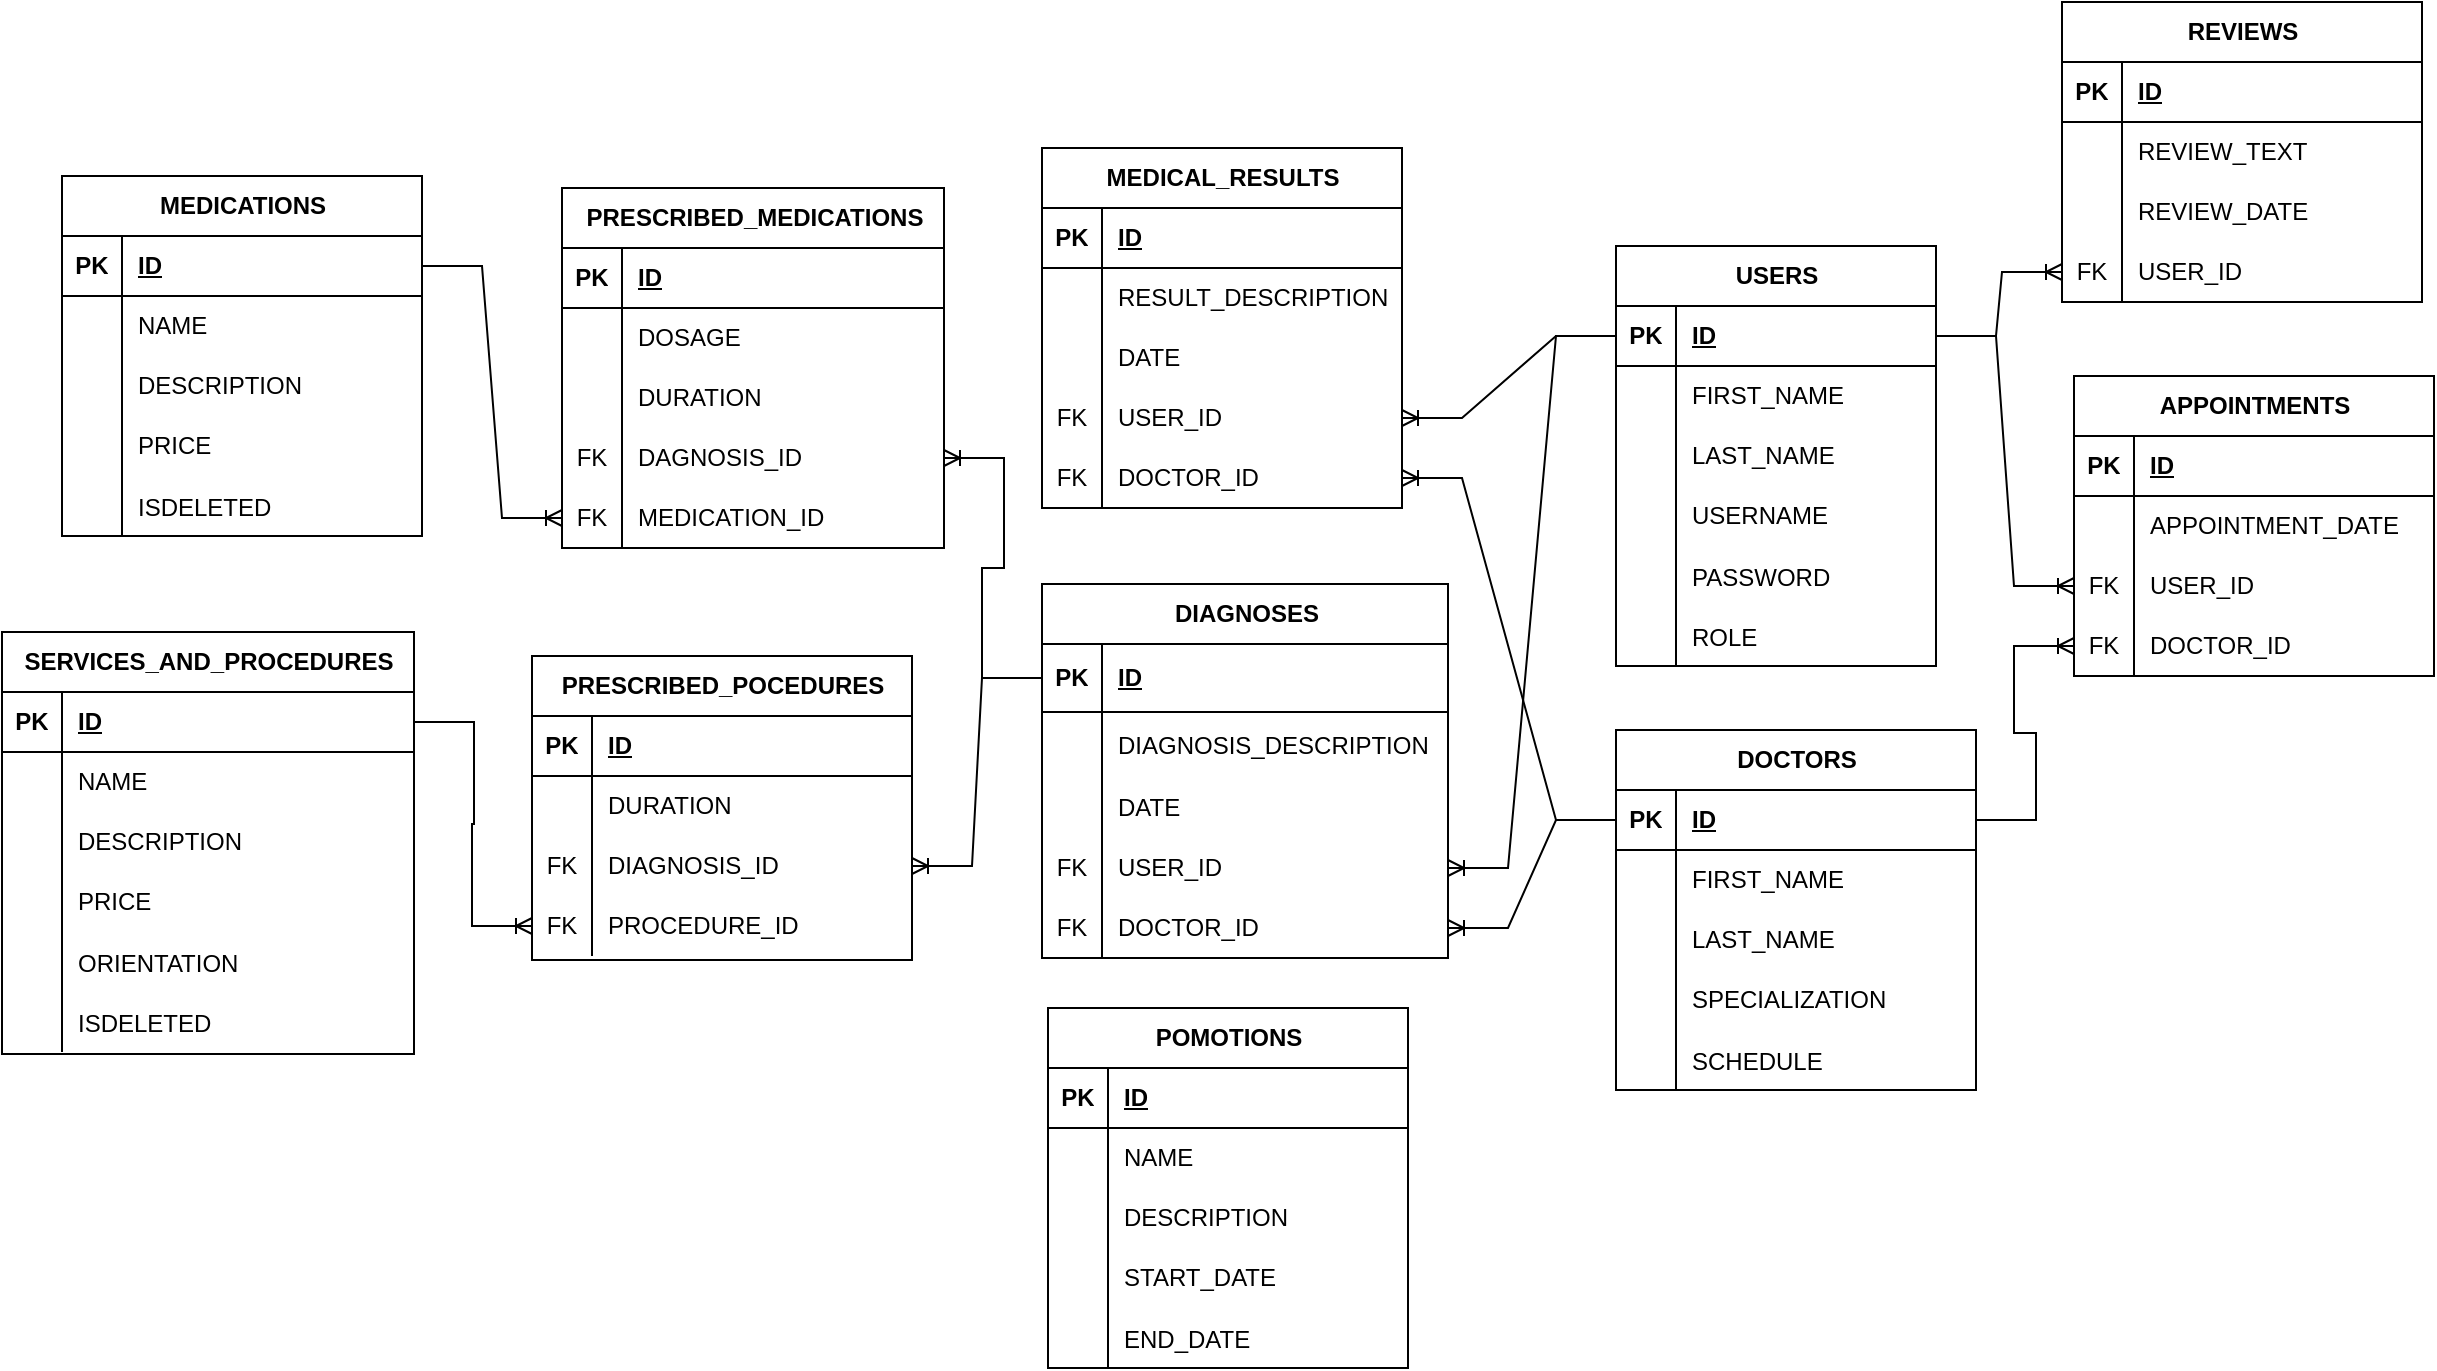 <mxfile version="24.3.1" type="device">
  <diagram name="Страница — 1" id="5YBqXmwQ58SMBVJuiLPF">
    <mxGraphModel dx="5143" dy="807" grid="0" gridSize="10" guides="0" tooltips="1" connect="1" arrows="1" fold="1" page="1" pageScale="1" pageWidth="3300" pageHeight="4681" math="0" shadow="0">
      <root>
        <mxCell id="0" />
        <mxCell id="1" parent="0" />
        <mxCell id="fRbhjIHKXGZKbG_iY3Ft-6" value="USERS" style="shape=table;startSize=30;container=1;collapsible=1;childLayout=tableLayout;fixedRows=1;rowLines=0;fontStyle=1;align=center;resizeLast=1;html=1;" parent="1" vertex="1">
          <mxGeometry x="-806" y="150" width="160" height="210" as="geometry" />
        </mxCell>
        <mxCell id="fRbhjIHKXGZKbG_iY3Ft-7" value="" style="shape=tableRow;horizontal=0;startSize=0;swimlaneHead=0;swimlaneBody=0;fillColor=none;collapsible=0;dropTarget=0;points=[[0,0.5],[1,0.5]];portConstraint=eastwest;top=0;left=0;right=0;bottom=1;" parent="fRbhjIHKXGZKbG_iY3Ft-6" vertex="1">
          <mxGeometry y="30" width="160" height="30" as="geometry" />
        </mxCell>
        <mxCell id="fRbhjIHKXGZKbG_iY3Ft-8" value="PK" style="shape=partialRectangle;connectable=0;fillColor=none;top=0;left=0;bottom=0;right=0;fontStyle=1;overflow=hidden;whiteSpace=wrap;html=1;" parent="fRbhjIHKXGZKbG_iY3Ft-7" vertex="1">
          <mxGeometry width="30" height="30" as="geometry">
            <mxRectangle width="30" height="30" as="alternateBounds" />
          </mxGeometry>
        </mxCell>
        <mxCell id="fRbhjIHKXGZKbG_iY3Ft-9" value="ID" style="shape=partialRectangle;connectable=0;fillColor=none;top=0;left=0;bottom=0;right=0;align=left;spacingLeft=6;fontStyle=5;overflow=hidden;whiteSpace=wrap;html=1;" parent="fRbhjIHKXGZKbG_iY3Ft-7" vertex="1">
          <mxGeometry x="30" width="130" height="30" as="geometry">
            <mxRectangle width="130" height="30" as="alternateBounds" />
          </mxGeometry>
        </mxCell>
        <mxCell id="fRbhjIHKXGZKbG_iY3Ft-10" value="" style="shape=tableRow;horizontal=0;startSize=0;swimlaneHead=0;swimlaneBody=0;fillColor=none;collapsible=0;dropTarget=0;points=[[0,0.5],[1,0.5]];portConstraint=eastwest;top=0;left=0;right=0;bottom=0;" parent="fRbhjIHKXGZKbG_iY3Ft-6" vertex="1">
          <mxGeometry y="60" width="160" height="30" as="geometry" />
        </mxCell>
        <mxCell id="fRbhjIHKXGZKbG_iY3Ft-11" value="" style="shape=partialRectangle;connectable=0;fillColor=none;top=0;left=0;bottom=0;right=0;editable=1;overflow=hidden;whiteSpace=wrap;html=1;" parent="fRbhjIHKXGZKbG_iY3Ft-10" vertex="1">
          <mxGeometry width="30" height="30" as="geometry">
            <mxRectangle width="30" height="30" as="alternateBounds" />
          </mxGeometry>
        </mxCell>
        <mxCell id="fRbhjIHKXGZKbG_iY3Ft-12" value="FIRST_NAME" style="shape=partialRectangle;connectable=0;fillColor=none;top=0;left=0;bottom=0;right=0;align=left;spacingLeft=6;overflow=hidden;whiteSpace=wrap;html=1;" parent="fRbhjIHKXGZKbG_iY3Ft-10" vertex="1">
          <mxGeometry x="30" width="130" height="30" as="geometry">
            <mxRectangle width="130" height="30" as="alternateBounds" />
          </mxGeometry>
        </mxCell>
        <mxCell id="fRbhjIHKXGZKbG_iY3Ft-13" value="" style="shape=tableRow;horizontal=0;startSize=0;swimlaneHead=0;swimlaneBody=0;fillColor=none;collapsible=0;dropTarget=0;points=[[0,0.5],[1,0.5]];portConstraint=eastwest;top=0;left=0;right=0;bottom=0;" parent="fRbhjIHKXGZKbG_iY3Ft-6" vertex="1">
          <mxGeometry y="90" width="160" height="30" as="geometry" />
        </mxCell>
        <mxCell id="fRbhjIHKXGZKbG_iY3Ft-14" value="" style="shape=partialRectangle;connectable=0;fillColor=none;top=0;left=0;bottom=0;right=0;editable=1;overflow=hidden;whiteSpace=wrap;html=1;" parent="fRbhjIHKXGZKbG_iY3Ft-13" vertex="1">
          <mxGeometry width="30" height="30" as="geometry">
            <mxRectangle width="30" height="30" as="alternateBounds" />
          </mxGeometry>
        </mxCell>
        <mxCell id="fRbhjIHKXGZKbG_iY3Ft-15" value="LAST_NAME" style="shape=partialRectangle;connectable=0;fillColor=none;top=0;left=0;bottom=0;right=0;align=left;spacingLeft=6;overflow=hidden;whiteSpace=wrap;html=1;" parent="fRbhjIHKXGZKbG_iY3Ft-13" vertex="1">
          <mxGeometry x="30" width="130" height="30" as="geometry">
            <mxRectangle width="130" height="30" as="alternateBounds" />
          </mxGeometry>
        </mxCell>
        <mxCell id="fRbhjIHKXGZKbG_iY3Ft-16" value="" style="shape=tableRow;horizontal=0;startSize=0;swimlaneHead=0;swimlaneBody=0;fillColor=none;collapsible=0;dropTarget=0;points=[[0,0.5],[1,0.5]];portConstraint=eastwest;top=0;left=0;right=0;bottom=0;" parent="fRbhjIHKXGZKbG_iY3Ft-6" vertex="1">
          <mxGeometry y="120" width="160" height="30" as="geometry" />
        </mxCell>
        <mxCell id="fRbhjIHKXGZKbG_iY3Ft-17" value="" style="shape=partialRectangle;connectable=0;fillColor=none;top=0;left=0;bottom=0;right=0;editable=1;overflow=hidden;whiteSpace=wrap;html=1;" parent="fRbhjIHKXGZKbG_iY3Ft-16" vertex="1">
          <mxGeometry width="30" height="30" as="geometry">
            <mxRectangle width="30" height="30" as="alternateBounds" />
          </mxGeometry>
        </mxCell>
        <mxCell id="fRbhjIHKXGZKbG_iY3Ft-18" value="USERNAME" style="shape=partialRectangle;connectable=0;fillColor=none;top=0;left=0;bottom=0;right=0;align=left;spacingLeft=6;overflow=hidden;whiteSpace=wrap;html=1;" parent="fRbhjIHKXGZKbG_iY3Ft-16" vertex="1">
          <mxGeometry x="30" width="130" height="30" as="geometry">
            <mxRectangle width="130" height="30" as="alternateBounds" />
          </mxGeometry>
        </mxCell>
        <mxCell id="fRbhjIHKXGZKbG_iY3Ft-35" value="" style="shape=tableRow;horizontal=0;startSize=0;swimlaneHead=0;swimlaneBody=0;fillColor=none;collapsible=0;dropTarget=0;points=[[0,0.5],[1,0.5]];portConstraint=eastwest;top=0;left=0;right=0;bottom=0;" parent="fRbhjIHKXGZKbG_iY3Ft-6" vertex="1">
          <mxGeometry y="150" width="160" height="30" as="geometry" />
        </mxCell>
        <mxCell id="fRbhjIHKXGZKbG_iY3Ft-36" value="" style="shape=partialRectangle;connectable=0;fillColor=none;top=0;left=0;bottom=0;right=0;editable=1;overflow=hidden;" parent="fRbhjIHKXGZKbG_iY3Ft-35" vertex="1">
          <mxGeometry width="30" height="30" as="geometry">
            <mxRectangle width="30" height="30" as="alternateBounds" />
          </mxGeometry>
        </mxCell>
        <mxCell id="fRbhjIHKXGZKbG_iY3Ft-37" value="PASSWORD" style="shape=partialRectangle;connectable=0;fillColor=none;top=0;left=0;bottom=0;right=0;align=left;spacingLeft=6;overflow=hidden;" parent="fRbhjIHKXGZKbG_iY3Ft-35" vertex="1">
          <mxGeometry x="30" width="130" height="30" as="geometry">
            <mxRectangle width="130" height="30" as="alternateBounds" />
          </mxGeometry>
        </mxCell>
        <mxCell id="fRbhjIHKXGZKbG_iY3Ft-38" value="" style="shape=tableRow;horizontal=0;startSize=0;swimlaneHead=0;swimlaneBody=0;fillColor=none;collapsible=0;dropTarget=0;points=[[0,0.5],[1,0.5]];portConstraint=eastwest;top=0;left=0;right=0;bottom=0;" parent="fRbhjIHKXGZKbG_iY3Ft-6" vertex="1">
          <mxGeometry y="180" width="160" height="30" as="geometry" />
        </mxCell>
        <mxCell id="fRbhjIHKXGZKbG_iY3Ft-39" value="" style="shape=partialRectangle;connectable=0;fillColor=none;top=0;left=0;bottom=0;right=0;editable=1;overflow=hidden;" parent="fRbhjIHKXGZKbG_iY3Ft-38" vertex="1">
          <mxGeometry width="30" height="30" as="geometry">
            <mxRectangle width="30" height="30" as="alternateBounds" />
          </mxGeometry>
        </mxCell>
        <mxCell id="fRbhjIHKXGZKbG_iY3Ft-40" value="ROLE" style="shape=partialRectangle;connectable=0;fillColor=none;top=0;left=0;bottom=0;right=0;align=left;spacingLeft=6;overflow=hidden;" parent="fRbhjIHKXGZKbG_iY3Ft-38" vertex="1">
          <mxGeometry x="30" width="130" height="30" as="geometry">
            <mxRectangle width="130" height="30" as="alternateBounds" />
          </mxGeometry>
        </mxCell>
        <mxCell id="fRbhjIHKXGZKbG_iY3Ft-41" value="DOCTORS" style="shape=table;startSize=30;container=1;collapsible=1;childLayout=tableLayout;fixedRows=1;rowLines=0;fontStyle=1;align=center;resizeLast=1;html=1;" parent="1" vertex="1">
          <mxGeometry x="-806" y="392" width="180" height="180" as="geometry" />
        </mxCell>
        <mxCell id="fRbhjIHKXGZKbG_iY3Ft-42" value="" style="shape=tableRow;horizontal=0;startSize=0;swimlaneHead=0;swimlaneBody=0;fillColor=none;collapsible=0;dropTarget=0;points=[[0,0.5],[1,0.5]];portConstraint=eastwest;top=0;left=0;right=0;bottom=1;" parent="fRbhjIHKXGZKbG_iY3Ft-41" vertex="1">
          <mxGeometry y="30" width="180" height="30" as="geometry" />
        </mxCell>
        <mxCell id="fRbhjIHKXGZKbG_iY3Ft-43" value="PK" style="shape=partialRectangle;connectable=0;fillColor=none;top=0;left=0;bottom=0;right=0;fontStyle=1;overflow=hidden;whiteSpace=wrap;html=1;" parent="fRbhjIHKXGZKbG_iY3Ft-42" vertex="1">
          <mxGeometry width="30" height="30" as="geometry">
            <mxRectangle width="30" height="30" as="alternateBounds" />
          </mxGeometry>
        </mxCell>
        <mxCell id="fRbhjIHKXGZKbG_iY3Ft-44" value="ID" style="shape=partialRectangle;connectable=0;fillColor=none;top=0;left=0;bottom=0;right=0;align=left;spacingLeft=6;fontStyle=5;overflow=hidden;whiteSpace=wrap;html=1;" parent="fRbhjIHKXGZKbG_iY3Ft-42" vertex="1">
          <mxGeometry x="30" width="150" height="30" as="geometry">
            <mxRectangle width="150" height="30" as="alternateBounds" />
          </mxGeometry>
        </mxCell>
        <mxCell id="fRbhjIHKXGZKbG_iY3Ft-45" value="" style="shape=tableRow;horizontal=0;startSize=0;swimlaneHead=0;swimlaneBody=0;fillColor=none;collapsible=0;dropTarget=0;points=[[0,0.5],[1,0.5]];portConstraint=eastwest;top=0;left=0;right=0;bottom=0;" parent="fRbhjIHKXGZKbG_iY3Ft-41" vertex="1">
          <mxGeometry y="60" width="180" height="30" as="geometry" />
        </mxCell>
        <mxCell id="fRbhjIHKXGZKbG_iY3Ft-46" value="" style="shape=partialRectangle;connectable=0;fillColor=none;top=0;left=0;bottom=0;right=0;editable=1;overflow=hidden;whiteSpace=wrap;html=1;" parent="fRbhjIHKXGZKbG_iY3Ft-45" vertex="1">
          <mxGeometry width="30" height="30" as="geometry">
            <mxRectangle width="30" height="30" as="alternateBounds" />
          </mxGeometry>
        </mxCell>
        <mxCell id="fRbhjIHKXGZKbG_iY3Ft-47" value="FIRST_NAME" style="shape=partialRectangle;connectable=0;fillColor=none;top=0;left=0;bottom=0;right=0;align=left;spacingLeft=6;overflow=hidden;whiteSpace=wrap;html=1;" parent="fRbhjIHKXGZKbG_iY3Ft-45" vertex="1">
          <mxGeometry x="30" width="150" height="30" as="geometry">
            <mxRectangle width="150" height="30" as="alternateBounds" />
          </mxGeometry>
        </mxCell>
        <mxCell id="fRbhjIHKXGZKbG_iY3Ft-48" value="" style="shape=tableRow;horizontal=0;startSize=0;swimlaneHead=0;swimlaneBody=0;fillColor=none;collapsible=0;dropTarget=0;points=[[0,0.5],[1,0.5]];portConstraint=eastwest;top=0;left=0;right=0;bottom=0;" parent="fRbhjIHKXGZKbG_iY3Ft-41" vertex="1">
          <mxGeometry y="90" width="180" height="30" as="geometry" />
        </mxCell>
        <mxCell id="fRbhjIHKXGZKbG_iY3Ft-49" value="" style="shape=partialRectangle;connectable=0;fillColor=none;top=0;left=0;bottom=0;right=0;editable=1;overflow=hidden;whiteSpace=wrap;html=1;" parent="fRbhjIHKXGZKbG_iY3Ft-48" vertex="1">
          <mxGeometry width="30" height="30" as="geometry">
            <mxRectangle width="30" height="30" as="alternateBounds" />
          </mxGeometry>
        </mxCell>
        <mxCell id="fRbhjIHKXGZKbG_iY3Ft-50" value="LAST_NAME" style="shape=partialRectangle;connectable=0;fillColor=none;top=0;left=0;bottom=0;right=0;align=left;spacingLeft=6;overflow=hidden;whiteSpace=wrap;html=1;" parent="fRbhjIHKXGZKbG_iY3Ft-48" vertex="1">
          <mxGeometry x="30" width="150" height="30" as="geometry">
            <mxRectangle width="150" height="30" as="alternateBounds" />
          </mxGeometry>
        </mxCell>
        <mxCell id="fRbhjIHKXGZKbG_iY3Ft-51" value="" style="shape=tableRow;horizontal=0;startSize=0;swimlaneHead=0;swimlaneBody=0;fillColor=none;collapsible=0;dropTarget=0;points=[[0,0.5],[1,0.5]];portConstraint=eastwest;top=0;left=0;right=0;bottom=0;" parent="fRbhjIHKXGZKbG_iY3Ft-41" vertex="1">
          <mxGeometry y="120" width="180" height="30" as="geometry" />
        </mxCell>
        <mxCell id="fRbhjIHKXGZKbG_iY3Ft-52" value="" style="shape=partialRectangle;connectable=0;fillColor=none;top=0;left=0;bottom=0;right=0;editable=1;overflow=hidden;whiteSpace=wrap;html=1;" parent="fRbhjIHKXGZKbG_iY3Ft-51" vertex="1">
          <mxGeometry width="30" height="30" as="geometry">
            <mxRectangle width="30" height="30" as="alternateBounds" />
          </mxGeometry>
        </mxCell>
        <mxCell id="fRbhjIHKXGZKbG_iY3Ft-53" value="SPECIALIZATION" style="shape=partialRectangle;connectable=0;fillColor=none;top=0;left=0;bottom=0;right=0;align=left;spacingLeft=6;overflow=hidden;whiteSpace=wrap;html=1;" parent="fRbhjIHKXGZKbG_iY3Ft-51" vertex="1">
          <mxGeometry x="30" width="150" height="30" as="geometry">
            <mxRectangle width="150" height="30" as="alternateBounds" />
          </mxGeometry>
        </mxCell>
        <mxCell id="fRbhjIHKXGZKbG_iY3Ft-54" value="" style="shape=tableRow;horizontal=0;startSize=0;swimlaneHead=0;swimlaneBody=0;fillColor=none;collapsible=0;dropTarget=0;points=[[0,0.5],[1,0.5]];portConstraint=eastwest;top=0;left=0;right=0;bottom=0;" parent="fRbhjIHKXGZKbG_iY3Ft-41" vertex="1">
          <mxGeometry y="150" width="180" height="30" as="geometry" />
        </mxCell>
        <mxCell id="fRbhjIHKXGZKbG_iY3Ft-55" value="" style="shape=partialRectangle;connectable=0;fillColor=none;top=0;left=0;bottom=0;right=0;editable=1;overflow=hidden;" parent="fRbhjIHKXGZKbG_iY3Ft-54" vertex="1">
          <mxGeometry width="30" height="30" as="geometry">
            <mxRectangle width="30" height="30" as="alternateBounds" />
          </mxGeometry>
        </mxCell>
        <mxCell id="fRbhjIHKXGZKbG_iY3Ft-56" value="SCHEDULE" style="shape=partialRectangle;connectable=0;fillColor=none;top=0;left=0;bottom=0;right=0;align=left;spacingLeft=6;overflow=hidden;" parent="fRbhjIHKXGZKbG_iY3Ft-54" vertex="1">
          <mxGeometry x="30" width="150" height="30" as="geometry">
            <mxRectangle width="150" height="30" as="alternateBounds" />
          </mxGeometry>
        </mxCell>
        <mxCell id="fRbhjIHKXGZKbG_iY3Ft-57" value="APPOINTMENTS" style="shape=table;startSize=30;container=1;collapsible=1;childLayout=tableLayout;fixedRows=1;rowLines=0;fontStyle=1;align=center;resizeLast=1;html=1;" parent="1" vertex="1">
          <mxGeometry x="-577" y="215" width="180" height="150" as="geometry" />
        </mxCell>
        <mxCell id="fRbhjIHKXGZKbG_iY3Ft-58" value="" style="shape=tableRow;horizontal=0;startSize=0;swimlaneHead=0;swimlaneBody=0;fillColor=none;collapsible=0;dropTarget=0;points=[[0,0.5],[1,0.5]];portConstraint=eastwest;top=0;left=0;right=0;bottom=1;" parent="fRbhjIHKXGZKbG_iY3Ft-57" vertex="1">
          <mxGeometry y="30" width="180" height="30" as="geometry" />
        </mxCell>
        <mxCell id="fRbhjIHKXGZKbG_iY3Ft-59" value="PK" style="shape=partialRectangle;connectable=0;fillColor=none;top=0;left=0;bottom=0;right=0;fontStyle=1;overflow=hidden;whiteSpace=wrap;html=1;" parent="fRbhjIHKXGZKbG_iY3Ft-58" vertex="1">
          <mxGeometry width="30" height="30" as="geometry">
            <mxRectangle width="30" height="30" as="alternateBounds" />
          </mxGeometry>
        </mxCell>
        <mxCell id="fRbhjIHKXGZKbG_iY3Ft-60" value="ID" style="shape=partialRectangle;connectable=0;fillColor=none;top=0;left=0;bottom=0;right=0;align=left;spacingLeft=6;fontStyle=5;overflow=hidden;whiteSpace=wrap;html=1;" parent="fRbhjIHKXGZKbG_iY3Ft-58" vertex="1">
          <mxGeometry x="30" width="150" height="30" as="geometry">
            <mxRectangle width="150" height="30" as="alternateBounds" />
          </mxGeometry>
        </mxCell>
        <mxCell id="fRbhjIHKXGZKbG_iY3Ft-61" value="" style="shape=tableRow;horizontal=0;startSize=0;swimlaneHead=0;swimlaneBody=0;fillColor=none;collapsible=0;dropTarget=0;points=[[0,0.5],[1,0.5]];portConstraint=eastwest;top=0;left=0;right=0;bottom=0;" parent="fRbhjIHKXGZKbG_iY3Ft-57" vertex="1">
          <mxGeometry y="60" width="180" height="30" as="geometry" />
        </mxCell>
        <mxCell id="fRbhjIHKXGZKbG_iY3Ft-62" value="" style="shape=partialRectangle;connectable=0;fillColor=none;top=0;left=0;bottom=0;right=0;editable=1;overflow=hidden;whiteSpace=wrap;html=1;" parent="fRbhjIHKXGZKbG_iY3Ft-61" vertex="1">
          <mxGeometry width="30" height="30" as="geometry">
            <mxRectangle width="30" height="30" as="alternateBounds" />
          </mxGeometry>
        </mxCell>
        <mxCell id="fRbhjIHKXGZKbG_iY3Ft-63" value="APPOINTMENT_DATE" style="shape=partialRectangle;connectable=0;fillColor=none;top=0;left=0;bottom=0;right=0;align=left;spacingLeft=6;overflow=hidden;whiteSpace=wrap;html=1;" parent="fRbhjIHKXGZKbG_iY3Ft-61" vertex="1">
          <mxGeometry x="30" width="150" height="30" as="geometry">
            <mxRectangle width="150" height="30" as="alternateBounds" />
          </mxGeometry>
        </mxCell>
        <mxCell id="fRbhjIHKXGZKbG_iY3Ft-70" value="" style="shape=tableRow;horizontal=0;startSize=0;swimlaneHead=0;swimlaneBody=0;fillColor=none;collapsible=0;dropTarget=0;points=[[0,0.5],[1,0.5]];portConstraint=eastwest;top=0;left=0;right=0;bottom=0;" parent="fRbhjIHKXGZKbG_iY3Ft-57" vertex="1">
          <mxGeometry y="90" width="180" height="30" as="geometry" />
        </mxCell>
        <mxCell id="fRbhjIHKXGZKbG_iY3Ft-71" value="FK" style="shape=partialRectangle;connectable=0;fillColor=none;top=0;left=0;bottom=0;right=0;fontStyle=0;overflow=hidden;whiteSpace=wrap;html=1;" parent="fRbhjIHKXGZKbG_iY3Ft-70" vertex="1">
          <mxGeometry width="30" height="30" as="geometry">
            <mxRectangle width="30" height="30" as="alternateBounds" />
          </mxGeometry>
        </mxCell>
        <mxCell id="fRbhjIHKXGZKbG_iY3Ft-72" value="USER_ID" style="shape=partialRectangle;connectable=0;fillColor=none;top=0;left=0;bottom=0;right=0;align=left;spacingLeft=6;fontStyle=0;overflow=hidden;whiteSpace=wrap;html=1;" parent="fRbhjIHKXGZKbG_iY3Ft-70" vertex="1">
          <mxGeometry x="30" width="150" height="30" as="geometry">
            <mxRectangle width="150" height="30" as="alternateBounds" />
          </mxGeometry>
        </mxCell>
        <mxCell id="fRbhjIHKXGZKbG_iY3Ft-73" value="" style="shape=tableRow;horizontal=0;startSize=0;swimlaneHead=0;swimlaneBody=0;fillColor=none;collapsible=0;dropTarget=0;points=[[0,0.5],[1,0.5]];portConstraint=eastwest;top=0;left=0;right=0;bottom=0;" parent="fRbhjIHKXGZKbG_iY3Ft-57" vertex="1">
          <mxGeometry y="120" width="180" height="30" as="geometry" />
        </mxCell>
        <mxCell id="fRbhjIHKXGZKbG_iY3Ft-74" value="FK" style="shape=partialRectangle;connectable=0;fillColor=none;top=0;left=0;bottom=0;right=0;fontStyle=0;overflow=hidden;whiteSpace=wrap;html=1;" parent="fRbhjIHKXGZKbG_iY3Ft-73" vertex="1">
          <mxGeometry width="30" height="30" as="geometry">
            <mxRectangle width="30" height="30" as="alternateBounds" />
          </mxGeometry>
        </mxCell>
        <mxCell id="fRbhjIHKXGZKbG_iY3Ft-75" value="DOCTOR_ID" style="shape=partialRectangle;connectable=0;fillColor=none;top=0;left=0;bottom=0;right=0;align=left;spacingLeft=6;fontStyle=0;overflow=hidden;whiteSpace=wrap;html=1;" parent="fRbhjIHKXGZKbG_iY3Ft-73" vertex="1">
          <mxGeometry x="30" width="150" height="30" as="geometry">
            <mxRectangle width="150" height="30" as="alternateBounds" />
          </mxGeometry>
        </mxCell>
        <mxCell id="fRbhjIHKXGZKbG_iY3Ft-79" value="" style="edgeStyle=entityRelationEdgeStyle;fontSize=12;html=1;endArrow=ERoneToMany;rounded=0;exitX=1;exitY=0.5;exitDx=0;exitDy=0;entryX=0;entryY=0.5;entryDx=0;entryDy=0;" parent="1" source="fRbhjIHKXGZKbG_iY3Ft-42" target="fRbhjIHKXGZKbG_iY3Ft-73" edge="1">
          <mxGeometry width="100" height="100" relative="1" as="geometry">
            <mxPoint x="-393" y="541" as="sourcePoint" />
            <mxPoint x="-473" y="471" as="targetPoint" />
          </mxGeometry>
        </mxCell>
        <mxCell id="fRbhjIHKXGZKbG_iY3Ft-80" value="" style="edgeStyle=entityRelationEdgeStyle;fontSize=12;html=1;endArrow=ERoneToMany;rounded=0;exitX=1;exitY=0.5;exitDx=0;exitDy=0;entryX=0;entryY=0.5;entryDx=0;entryDy=0;" parent="1" source="fRbhjIHKXGZKbG_iY3Ft-7" target="fRbhjIHKXGZKbG_iY3Ft-70" edge="1">
          <mxGeometry width="100" height="100" relative="1" as="geometry">
            <mxPoint x="-393" y="541" as="sourcePoint" />
            <mxPoint x="-293" y="441" as="targetPoint" />
          </mxGeometry>
        </mxCell>
        <mxCell id="fRbhjIHKXGZKbG_iY3Ft-81" value="DIAGNOSES" style="shape=table;startSize=30;container=1;collapsible=1;childLayout=tableLayout;fixedRows=1;rowLines=0;fontStyle=1;align=center;resizeLast=1;html=1;" parent="1" vertex="1">
          <mxGeometry x="-1093" y="319" width="203" height="187" as="geometry" />
        </mxCell>
        <mxCell id="fRbhjIHKXGZKbG_iY3Ft-82" value="" style="shape=tableRow;horizontal=0;startSize=0;swimlaneHead=0;swimlaneBody=0;fillColor=none;collapsible=0;dropTarget=0;points=[[0,0.5],[1,0.5]];portConstraint=eastwest;top=0;left=0;right=0;bottom=1;" parent="fRbhjIHKXGZKbG_iY3Ft-81" vertex="1">
          <mxGeometry y="30" width="203" height="34" as="geometry" />
        </mxCell>
        <mxCell id="fRbhjIHKXGZKbG_iY3Ft-83" value="PK" style="shape=partialRectangle;connectable=0;fillColor=none;top=0;left=0;bottom=0;right=0;fontStyle=1;overflow=hidden;whiteSpace=wrap;html=1;" parent="fRbhjIHKXGZKbG_iY3Ft-82" vertex="1">
          <mxGeometry width="30" height="34" as="geometry">
            <mxRectangle width="30" height="34" as="alternateBounds" />
          </mxGeometry>
        </mxCell>
        <mxCell id="fRbhjIHKXGZKbG_iY3Ft-84" value="ID" style="shape=partialRectangle;connectable=0;fillColor=none;top=0;left=0;bottom=0;right=0;align=left;spacingLeft=6;fontStyle=5;overflow=hidden;whiteSpace=wrap;html=1;" parent="fRbhjIHKXGZKbG_iY3Ft-82" vertex="1">
          <mxGeometry x="30" width="173" height="34" as="geometry">
            <mxRectangle width="173" height="34" as="alternateBounds" />
          </mxGeometry>
        </mxCell>
        <mxCell id="fRbhjIHKXGZKbG_iY3Ft-85" value="" style="shape=tableRow;horizontal=0;startSize=0;swimlaneHead=0;swimlaneBody=0;fillColor=none;collapsible=0;dropTarget=0;points=[[0,0.5],[1,0.5]];portConstraint=eastwest;top=0;left=0;right=0;bottom=0;" parent="fRbhjIHKXGZKbG_iY3Ft-81" vertex="1">
          <mxGeometry y="64" width="203" height="33" as="geometry" />
        </mxCell>
        <mxCell id="fRbhjIHKXGZKbG_iY3Ft-86" value="" style="shape=partialRectangle;connectable=0;fillColor=none;top=0;left=0;bottom=0;right=0;editable=1;overflow=hidden;whiteSpace=wrap;html=1;" parent="fRbhjIHKXGZKbG_iY3Ft-85" vertex="1">
          <mxGeometry width="30" height="33" as="geometry">
            <mxRectangle width="30" height="33" as="alternateBounds" />
          </mxGeometry>
        </mxCell>
        <mxCell id="fRbhjIHKXGZKbG_iY3Ft-87" value="DIAGNOSIS_DESCRIPTION" style="shape=partialRectangle;connectable=0;fillColor=none;top=0;left=0;bottom=0;right=0;align=left;spacingLeft=6;overflow=hidden;whiteSpace=wrap;html=1;" parent="fRbhjIHKXGZKbG_iY3Ft-85" vertex="1">
          <mxGeometry x="30" width="173" height="33" as="geometry">
            <mxRectangle width="173" height="33" as="alternateBounds" />
          </mxGeometry>
        </mxCell>
        <mxCell id="fRbhjIHKXGZKbG_iY3Ft-88" value="" style="shape=tableRow;horizontal=0;startSize=0;swimlaneHead=0;swimlaneBody=0;fillColor=none;collapsible=0;dropTarget=0;points=[[0,0.5],[1,0.5]];portConstraint=eastwest;top=0;left=0;right=0;bottom=0;" parent="fRbhjIHKXGZKbG_iY3Ft-81" vertex="1">
          <mxGeometry y="97" width="203" height="30" as="geometry" />
        </mxCell>
        <mxCell id="fRbhjIHKXGZKbG_iY3Ft-89" value="" style="shape=partialRectangle;connectable=0;fillColor=none;top=0;left=0;bottom=0;right=0;editable=1;overflow=hidden;whiteSpace=wrap;html=1;" parent="fRbhjIHKXGZKbG_iY3Ft-88" vertex="1">
          <mxGeometry width="30" height="30" as="geometry">
            <mxRectangle width="30" height="30" as="alternateBounds" />
          </mxGeometry>
        </mxCell>
        <mxCell id="fRbhjIHKXGZKbG_iY3Ft-90" value="DATE" style="shape=partialRectangle;connectable=0;fillColor=none;top=0;left=0;bottom=0;right=0;align=left;spacingLeft=6;overflow=hidden;whiteSpace=wrap;html=1;" parent="fRbhjIHKXGZKbG_iY3Ft-88" vertex="1">
          <mxGeometry x="30" width="173" height="30" as="geometry">
            <mxRectangle width="173" height="30" as="alternateBounds" />
          </mxGeometry>
        </mxCell>
        <mxCell id="fRbhjIHKXGZKbG_iY3Ft-94" value="" style="shape=tableRow;horizontal=0;startSize=0;swimlaneHead=0;swimlaneBody=0;fillColor=none;collapsible=0;dropTarget=0;points=[[0,0.5],[1,0.5]];portConstraint=eastwest;top=0;left=0;right=0;bottom=0;" parent="fRbhjIHKXGZKbG_iY3Ft-81" vertex="1">
          <mxGeometry y="127" width="203" height="30" as="geometry" />
        </mxCell>
        <mxCell id="fRbhjIHKXGZKbG_iY3Ft-95" value="FK" style="shape=partialRectangle;connectable=0;fillColor=none;top=0;left=0;bottom=0;right=0;fontStyle=0;overflow=hidden;whiteSpace=wrap;html=1;" parent="fRbhjIHKXGZKbG_iY3Ft-94" vertex="1">
          <mxGeometry width="30" height="30" as="geometry">
            <mxRectangle width="30" height="30" as="alternateBounds" />
          </mxGeometry>
        </mxCell>
        <mxCell id="fRbhjIHKXGZKbG_iY3Ft-96" value="USER_ID" style="shape=partialRectangle;connectable=0;fillColor=none;top=0;left=0;bottom=0;right=0;align=left;spacingLeft=6;fontStyle=0;overflow=hidden;whiteSpace=wrap;html=1;" parent="fRbhjIHKXGZKbG_iY3Ft-94" vertex="1">
          <mxGeometry x="30" width="173" height="30" as="geometry">
            <mxRectangle width="173" height="30" as="alternateBounds" />
          </mxGeometry>
        </mxCell>
        <mxCell id="fRbhjIHKXGZKbG_iY3Ft-97" value="" style="shape=tableRow;horizontal=0;startSize=0;swimlaneHead=0;swimlaneBody=0;fillColor=none;collapsible=0;dropTarget=0;points=[[0,0.5],[1,0.5]];portConstraint=eastwest;top=0;left=0;right=0;bottom=0;" parent="fRbhjIHKXGZKbG_iY3Ft-81" vertex="1">
          <mxGeometry y="157" width="203" height="30" as="geometry" />
        </mxCell>
        <mxCell id="fRbhjIHKXGZKbG_iY3Ft-98" value="FK" style="shape=partialRectangle;connectable=0;fillColor=none;top=0;left=0;bottom=0;right=0;fontStyle=0;overflow=hidden;whiteSpace=wrap;html=1;" parent="fRbhjIHKXGZKbG_iY3Ft-97" vertex="1">
          <mxGeometry width="30" height="30" as="geometry">
            <mxRectangle width="30" height="30" as="alternateBounds" />
          </mxGeometry>
        </mxCell>
        <mxCell id="fRbhjIHKXGZKbG_iY3Ft-99" value="DOCTOR_ID" style="shape=partialRectangle;connectable=0;fillColor=none;top=0;left=0;bottom=0;right=0;align=left;spacingLeft=6;fontStyle=0;overflow=hidden;whiteSpace=wrap;html=1;" parent="fRbhjIHKXGZKbG_iY3Ft-97" vertex="1">
          <mxGeometry x="30" width="173" height="30" as="geometry">
            <mxRectangle width="173" height="30" as="alternateBounds" />
          </mxGeometry>
        </mxCell>
        <mxCell id="fRbhjIHKXGZKbG_iY3Ft-100" value="" style="edgeStyle=entityRelationEdgeStyle;fontSize=12;html=1;endArrow=ERoneToMany;rounded=0;exitX=0;exitY=0.5;exitDx=0;exitDy=0;entryX=1;entryY=0.5;entryDx=0;entryDy=0;" parent="1" source="fRbhjIHKXGZKbG_iY3Ft-7" target="fRbhjIHKXGZKbG_iY3Ft-94" edge="1">
          <mxGeometry width="100" height="100" relative="1" as="geometry">
            <mxPoint x="-813" y="461" as="sourcePoint" />
            <mxPoint x="-713" y="361" as="targetPoint" />
          </mxGeometry>
        </mxCell>
        <mxCell id="fRbhjIHKXGZKbG_iY3Ft-101" value="" style="edgeStyle=entityRelationEdgeStyle;fontSize=12;html=1;endArrow=ERoneToMany;rounded=0;exitX=0;exitY=0.5;exitDx=0;exitDy=0;entryX=1;entryY=0.5;entryDx=0;entryDy=0;" parent="1" source="fRbhjIHKXGZKbG_iY3Ft-42" target="fRbhjIHKXGZKbG_iY3Ft-97" edge="1">
          <mxGeometry width="100" height="100" relative="1" as="geometry">
            <mxPoint x="-753" y="571" as="sourcePoint" />
            <mxPoint x="-653" y="471" as="targetPoint" />
          </mxGeometry>
        </mxCell>
        <mxCell id="fRbhjIHKXGZKbG_iY3Ft-102" value="MEDICAL_RESULTS" style="shape=table;startSize=30;container=1;collapsible=1;childLayout=tableLayout;fixedRows=1;rowLines=0;fontStyle=1;align=center;resizeLast=1;html=1;" parent="1" vertex="1">
          <mxGeometry x="-1093" y="101" width="180" height="180" as="geometry" />
        </mxCell>
        <mxCell id="fRbhjIHKXGZKbG_iY3Ft-103" value="" style="shape=tableRow;horizontal=0;startSize=0;swimlaneHead=0;swimlaneBody=0;fillColor=none;collapsible=0;dropTarget=0;points=[[0,0.5],[1,0.5]];portConstraint=eastwest;top=0;left=0;right=0;bottom=1;" parent="fRbhjIHKXGZKbG_iY3Ft-102" vertex="1">
          <mxGeometry y="30" width="180" height="30" as="geometry" />
        </mxCell>
        <mxCell id="fRbhjIHKXGZKbG_iY3Ft-104" value="PK" style="shape=partialRectangle;connectable=0;fillColor=none;top=0;left=0;bottom=0;right=0;fontStyle=1;overflow=hidden;whiteSpace=wrap;html=1;" parent="fRbhjIHKXGZKbG_iY3Ft-103" vertex="1">
          <mxGeometry width="30" height="30" as="geometry">
            <mxRectangle width="30" height="30" as="alternateBounds" />
          </mxGeometry>
        </mxCell>
        <mxCell id="fRbhjIHKXGZKbG_iY3Ft-105" value="ID" style="shape=partialRectangle;connectable=0;fillColor=none;top=0;left=0;bottom=0;right=0;align=left;spacingLeft=6;fontStyle=5;overflow=hidden;whiteSpace=wrap;html=1;" parent="fRbhjIHKXGZKbG_iY3Ft-103" vertex="1">
          <mxGeometry x="30" width="150" height="30" as="geometry">
            <mxRectangle width="150" height="30" as="alternateBounds" />
          </mxGeometry>
        </mxCell>
        <mxCell id="fRbhjIHKXGZKbG_iY3Ft-106" value="" style="shape=tableRow;horizontal=0;startSize=0;swimlaneHead=0;swimlaneBody=0;fillColor=none;collapsible=0;dropTarget=0;points=[[0,0.5],[1,0.5]];portConstraint=eastwest;top=0;left=0;right=0;bottom=0;" parent="fRbhjIHKXGZKbG_iY3Ft-102" vertex="1">
          <mxGeometry y="60" width="180" height="30" as="geometry" />
        </mxCell>
        <mxCell id="fRbhjIHKXGZKbG_iY3Ft-107" value="" style="shape=partialRectangle;connectable=0;fillColor=none;top=0;left=0;bottom=0;right=0;editable=1;overflow=hidden;whiteSpace=wrap;html=1;" parent="fRbhjIHKXGZKbG_iY3Ft-106" vertex="1">
          <mxGeometry width="30" height="30" as="geometry">
            <mxRectangle width="30" height="30" as="alternateBounds" />
          </mxGeometry>
        </mxCell>
        <mxCell id="fRbhjIHKXGZKbG_iY3Ft-108" value="RESULT_DESCRIPTION" style="shape=partialRectangle;connectable=0;fillColor=none;top=0;left=0;bottom=0;right=0;align=left;spacingLeft=6;overflow=hidden;whiteSpace=wrap;html=1;" parent="fRbhjIHKXGZKbG_iY3Ft-106" vertex="1">
          <mxGeometry x="30" width="150" height="30" as="geometry">
            <mxRectangle width="150" height="30" as="alternateBounds" />
          </mxGeometry>
        </mxCell>
        <mxCell id="fRbhjIHKXGZKbG_iY3Ft-109" value="" style="shape=tableRow;horizontal=0;startSize=0;swimlaneHead=0;swimlaneBody=0;fillColor=none;collapsible=0;dropTarget=0;points=[[0,0.5],[1,0.5]];portConstraint=eastwest;top=0;left=0;right=0;bottom=0;" parent="fRbhjIHKXGZKbG_iY3Ft-102" vertex="1">
          <mxGeometry y="90" width="180" height="30" as="geometry" />
        </mxCell>
        <mxCell id="fRbhjIHKXGZKbG_iY3Ft-110" value="" style="shape=partialRectangle;connectable=0;fillColor=none;top=0;left=0;bottom=0;right=0;editable=1;overflow=hidden;whiteSpace=wrap;html=1;" parent="fRbhjIHKXGZKbG_iY3Ft-109" vertex="1">
          <mxGeometry width="30" height="30" as="geometry">
            <mxRectangle width="30" height="30" as="alternateBounds" />
          </mxGeometry>
        </mxCell>
        <mxCell id="fRbhjIHKXGZKbG_iY3Ft-111" value="DATE" style="shape=partialRectangle;connectable=0;fillColor=none;top=0;left=0;bottom=0;right=0;align=left;spacingLeft=6;overflow=hidden;whiteSpace=wrap;html=1;" parent="fRbhjIHKXGZKbG_iY3Ft-109" vertex="1">
          <mxGeometry x="30" width="150" height="30" as="geometry">
            <mxRectangle width="150" height="30" as="alternateBounds" />
          </mxGeometry>
        </mxCell>
        <mxCell id="fRbhjIHKXGZKbG_iY3Ft-121" value="" style="shape=tableRow;horizontal=0;startSize=0;swimlaneHead=0;swimlaneBody=0;fillColor=none;collapsible=0;dropTarget=0;points=[[0,0.5],[1,0.5]];portConstraint=eastwest;top=0;left=0;right=0;bottom=0;" parent="fRbhjIHKXGZKbG_iY3Ft-102" vertex="1">
          <mxGeometry y="120" width="180" height="30" as="geometry" />
        </mxCell>
        <mxCell id="fRbhjIHKXGZKbG_iY3Ft-122" value="FK" style="shape=partialRectangle;connectable=0;fillColor=none;top=0;left=0;bottom=0;right=0;fontStyle=0;overflow=hidden;whiteSpace=wrap;html=1;" parent="fRbhjIHKXGZKbG_iY3Ft-121" vertex="1">
          <mxGeometry width="30" height="30" as="geometry">
            <mxRectangle width="30" height="30" as="alternateBounds" />
          </mxGeometry>
        </mxCell>
        <mxCell id="fRbhjIHKXGZKbG_iY3Ft-123" value="USER_ID" style="shape=partialRectangle;connectable=0;fillColor=none;top=0;left=0;bottom=0;right=0;align=left;spacingLeft=6;fontStyle=0;overflow=hidden;whiteSpace=wrap;html=1;" parent="fRbhjIHKXGZKbG_iY3Ft-121" vertex="1">
          <mxGeometry x="30" width="150" height="30" as="geometry">
            <mxRectangle width="150" height="30" as="alternateBounds" />
          </mxGeometry>
        </mxCell>
        <mxCell id="fRbhjIHKXGZKbG_iY3Ft-124" value="" style="shape=tableRow;horizontal=0;startSize=0;swimlaneHead=0;swimlaneBody=0;fillColor=none;collapsible=0;dropTarget=0;points=[[0,0.5],[1,0.5]];portConstraint=eastwest;top=0;left=0;right=0;bottom=0;" parent="fRbhjIHKXGZKbG_iY3Ft-102" vertex="1">
          <mxGeometry y="150" width="180" height="30" as="geometry" />
        </mxCell>
        <mxCell id="fRbhjIHKXGZKbG_iY3Ft-125" value="FK" style="shape=partialRectangle;connectable=0;fillColor=none;top=0;left=0;bottom=0;right=0;fontStyle=0;overflow=hidden;whiteSpace=wrap;html=1;" parent="fRbhjIHKXGZKbG_iY3Ft-124" vertex="1">
          <mxGeometry width="30" height="30" as="geometry">
            <mxRectangle width="30" height="30" as="alternateBounds" />
          </mxGeometry>
        </mxCell>
        <mxCell id="fRbhjIHKXGZKbG_iY3Ft-126" value="DOCTOR_ID" style="shape=partialRectangle;connectable=0;fillColor=none;top=0;left=0;bottom=0;right=0;align=left;spacingLeft=6;fontStyle=0;overflow=hidden;whiteSpace=wrap;html=1;" parent="fRbhjIHKXGZKbG_iY3Ft-124" vertex="1">
          <mxGeometry x="30" width="150" height="30" as="geometry">
            <mxRectangle width="150" height="30" as="alternateBounds" />
          </mxGeometry>
        </mxCell>
        <mxCell id="fRbhjIHKXGZKbG_iY3Ft-127" value="" style="edgeStyle=entityRelationEdgeStyle;fontSize=12;html=1;endArrow=ERoneToMany;rounded=0;exitX=0;exitY=0.5;exitDx=0;exitDy=0;entryX=1;entryY=0.5;entryDx=0;entryDy=0;" parent="1" source="fRbhjIHKXGZKbG_iY3Ft-7" target="fRbhjIHKXGZKbG_iY3Ft-121" edge="1">
          <mxGeometry width="100" height="100" relative="1" as="geometry">
            <mxPoint x="-693" y="401" as="sourcePoint" />
            <mxPoint x="-593" y="301" as="targetPoint" />
          </mxGeometry>
        </mxCell>
        <mxCell id="fRbhjIHKXGZKbG_iY3Ft-128" value="" style="edgeStyle=entityRelationEdgeStyle;fontSize=12;html=1;endArrow=ERoneToMany;rounded=0;exitX=0;exitY=0.5;exitDx=0;exitDy=0;entryX=1;entryY=0.5;entryDx=0;entryDy=0;" parent="1" source="fRbhjIHKXGZKbG_iY3Ft-42" target="fRbhjIHKXGZKbG_iY3Ft-124" edge="1">
          <mxGeometry width="100" height="100" relative="1" as="geometry">
            <mxPoint x="-693" y="401" as="sourcePoint" />
            <mxPoint x="-593" y="301" as="targetPoint" />
          </mxGeometry>
        </mxCell>
        <mxCell id="fRbhjIHKXGZKbG_iY3Ft-129" value="MEDICATIONS" style="shape=table;startSize=30;container=1;collapsible=1;childLayout=tableLayout;fixedRows=1;rowLines=0;fontStyle=1;align=center;resizeLast=1;html=1;" parent="1" vertex="1">
          <mxGeometry x="-1583" y="115" width="180" height="180" as="geometry" />
        </mxCell>
        <mxCell id="fRbhjIHKXGZKbG_iY3Ft-130" value="" style="shape=tableRow;horizontal=0;startSize=0;swimlaneHead=0;swimlaneBody=0;fillColor=none;collapsible=0;dropTarget=0;points=[[0,0.5],[1,0.5]];portConstraint=eastwest;top=0;left=0;right=0;bottom=1;" parent="fRbhjIHKXGZKbG_iY3Ft-129" vertex="1">
          <mxGeometry y="30" width="180" height="30" as="geometry" />
        </mxCell>
        <mxCell id="fRbhjIHKXGZKbG_iY3Ft-131" value="PK" style="shape=partialRectangle;connectable=0;fillColor=none;top=0;left=0;bottom=0;right=0;fontStyle=1;overflow=hidden;whiteSpace=wrap;html=1;" parent="fRbhjIHKXGZKbG_iY3Ft-130" vertex="1">
          <mxGeometry width="30" height="30" as="geometry">
            <mxRectangle width="30" height="30" as="alternateBounds" />
          </mxGeometry>
        </mxCell>
        <mxCell id="fRbhjIHKXGZKbG_iY3Ft-132" value="ID" style="shape=partialRectangle;connectable=0;fillColor=none;top=0;left=0;bottom=0;right=0;align=left;spacingLeft=6;fontStyle=5;overflow=hidden;whiteSpace=wrap;html=1;" parent="fRbhjIHKXGZKbG_iY3Ft-130" vertex="1">
          <mxGeometry x="30" width="150" height="30" as="geometry">
            <mxRectangle width="150" height="30" as="alternateBounds" />
          </mxGeometry>
        </mxCell>
        <mxCell id="fRbhjIHKXGZKbG_iY3Ft-133" value="" style="shape=tableRow;horizontal=0;startSize=0;swimlaneHead=0;swimlaneBody=0;fillColor=none;collapsible=0;dropTarget=0;points=[[0,0.5],[1,0.5]];portConstraint=eastwest;top=0;left=0;right=0;bottom=0;" parent="fRbhjIHKXGZKbG_iY3Ft-129" vertex="1">
          <mxGeometry y="60" width="180" height="30" as="geometry" />
        </mxCell>
        <mxCell id="fRbhjIHKXGZKbG_iY3Ft-134" value="" style="shape=partialRectangle;connectable=0;fillColor=none;top=0;left=0;bottom=0;right=0;editable=1;overflow=hidden;whiteSpace=wrap;html=1;" parent="fRbhjIHKXGZKbG_iY3Ft-133" vertex="1">
          <mxGeometry width="30" height="30" as="geometry">
            <mxRectangle width="30" height="30" as="alternateBounds" />
          </mxGeometry>
        </mxCell>
        <mxCell id="fRbhjIHKXGZKbG_iY3Ft-135" value="NAME" style="shape=partialRectangle;connectable=0;fillColor=none;top=0;left=0;bottom=0;right=0;align=left;spacingLeft=6;overflow=hidden;whiteSpace=wrap;html=1;" parent="fRbhjIHKXGZKbG_iY3Ft-133" vertex="1">
          <mxGeometry x="30" width="150" height="30" as="geometry">
            <mxRectangle width="150" height="30" as="alternateBounds" />
          </mxGeometry>
        </mxCell>
        <mxCell id="fRbhjIHKXGZKbG_iY3Ft-136" value="" style="shape=tableRow;horizontal=0;startSize=0;swimlaneHead=0;swimlaneBody=0;fillColor=none;collapsible=0;dropTarget=0;points=[[0,0.5],[1,0.5]];portConstraint=eastwest;top=0;left=0;right=0;bottom=0;" parent="fRbhjIHKXGZKbG_iY3Ft-129" vertex="1">
          <mxGeometry y="90" width="180" height="30" as="geometry" />
        </mxCell>
        <mxCell id="fRbhjIHKXGZKbG_iY3Ft-137" value="" style="shape=partialRectangle;connectable=0;fillColor=none;top=0;left=0;bottom=0;right=0;editable=1;overflow=hidden;whiteSpace=wrap;html=1;" parent="fRbhjIHKXGZKbG_iY3Ft-136" vertex="1">
          <mxGeometry width="30" height="30" as="geometry">
            <mxRectangle width="30" height="30" as="alternateBounds" />
          </mxGeometry>
        </mxCell>
        <mxCell id="fRbhjIHKXGZKbG_iY3Ft-138" value="DESCRIPTION" style="shape=partialRectangle;connectable=0;fillColor=none;top=0;left=0;bottom=0;right=0;align=left;spacingLeft=6;overflow=hidden;whiteSpace=wrap;html=1;" parent="fRbhjIHKXGZKbG_iY3Ft-136" vertex="1">
          <mxGeometry x="30" width="150" height="30" as="geometry">
            <mxRectangle width="150" height="30" as="alternateBounds" />
          </mxGeometry>
        </mxCell>
        <mxCell id="fRbhjIHKXGZKbG_iY3Ft-139" value="" style="shape=tableRow;horizontal=0;startSize=0;swimlaneHead=0;swimlaneBody=0;fillColor=none;collapsible=0;dropTarget=0;points=[[0,0.5],[1,0.5]];portConstraint=eastwest;top=0;left=0;right=0;bottom=0;" parent="fRbhjIHKXGZKbG_iY3Ft-129" vertex="1">
          <mxGeometry y="120" width="180" height="30" as="geometry" />
        </mxCell>
        <mxCell id="fRbhjIHKXGZKbG_iY3Ft-140" value="" style="shape=partialRectangle;connectable=0;fillColor=none;top=0;left=0;bottom=0;right=0;editable=1;overflow=hidden;whiteSpace=wrap;html=1;" parent="fRbhjIHKXGZKbG_iY3Ft-139" vertex="1">
          <mxGeometry width="30" height="30" as="geometry">
            <mxRectangle width="30" height="30" as="alternateBounds" />
          </mxGeometry>
        </mxCell>
        <mxCell id="fRbhjIHKXGZKbG_iY3Ft-141" value="PRICE" style="shape=partialRectangle;connectable=0;fillColor=none;top=0;left=0;bottom=0;right=0;align=left;spacingLeft=6;overflow=hidden;whiteSpace=wrap;html=1;" parent="fRbhjIHKXGZKbG_iY3Ft-139" vertex="1">
          <mxGeometry x="30" width="150" height="30" as="geometry">
            <mxRectangle width="150" height="30" as="alternateBounds" />
          </mxGeometry>
        </mxCell>
        <mxCell id="rgdiZWwnN_TrkJV41Ul--2" value="" style="shape=tableRow;horizontal=0;startSize=0;swimlaneHead=0;swimlaneBody=0;fillColor=none;collapsible=0;dropTarget=0;points=[[0,0.5],[1,0.5]];portConstraint=eastwest;top=0;left=0;right=0;bottom=0;" vertex="1" parent="fRbhjIHKXGZKbG_iY3Ft-129">
          <mxGeometry y="150" width="180" height="30" as="geometry" />
        </mxCell>
        <mxCell id="rgdiZWwnN_TrkJV41Ul--3" value="" style="shape=partialRectangle;connectable=0;fillColor=none;top=0;left=0;bottom=0;right=0;editable=1;overflow=hidden;" vertex="1" parent="rgdiZWwnN_TrkJV41Ul--2">
          <mxGeometry width="30" height="30" as="geometry">
            <mxRectangle width="30" height="30" as="alternateBounds" />
          </mxGeometry>
        </mxCell>
        <mxCell id="rgdiZWwnN_TrkJV41Ul--4" value="ISDELETED" style="shape=partialRectangle;connectable=0;fillColor=none;top=0;left=0;bottom=0;right=0;align=left;spacingLeft=6;overflow=hidden;" vertex="1" parent="rgdiZWwnN_TrkJV41Ul--2">
          <mxGeometry x="30" width="150" height="30" as="geometry">
            <mxRectangle width="150" height="30" as="alternateBounds" />
          </mxGeometry>
        </mxCell>
        <mxCell id="fRbhjIHKXGZKbG_iY3Ft-142" value="PRESCRIBED_MEDICATIONS" style="shape=table;startSize=30;container=1;collapsible=1;childLayout=tableLayout;fixedRows=1;rowLines=0;fontStyle=1;align=center;resizeLast=1;html=1;" parent="1" vertex="1">
          <mxGeometry x="-1333" y="121" width="191" height="180" as="geometry" />
        </mxCell>
        <mxCell id="fRbhjIHKXGZKbG_iY3Ft-143" value="" style="shape=tableRow;horizontal=0;startSize=0;swimlaneHead=0;swimlaneBody=0;fillColor=none;collapsible=0;dropTarget=0;points=[[0,0.5],[1,0.5]];portConstraint=eastwest;top=0;left=0;right=0;bottom=1;" parent="fRbhjIHKXGZKbG_iY3Ft-142" vertex="1">
          <mxGeometry y="30" width="191" height="30" as="geometry" />
        </mxCell>
        <mxCell id="fRbhjIHKXGZKbG_iY3Ft-144" value="PK" style="shape=partialRectangle;connectable=0;fillColor=none;top=0;left=0;bottom=0;right=0;fontStyle=1;overflow=hidden;whiteSpace=wrap;html=1;" parent="fRbhjIHKXGZKbG_iY3Ft-143" vertex="1">
          <mxGeometry width="30" height="30" as="geometry">
            <mxRectangle width="30" height="30" as="alternateBounds" />
          </mxGeometry>
        </mxCell>
        <mxCell id="fRbhjIHKXGZKbG_iY3Ft-145" value="ID" style="shape=partialRectangle;connectable=0;fillColor=none;top=0;left=0;bottom=0;right=0;align=left;spacingLeft=6;fontStyle=5;overflow=hidden;whiteSpace=wrap;html=1;" parent="fRbhjIHKXGZKbG_iY3Ft-143" vertex="1">
          <mxGeometry x="30" width="161" height="30" as="geometry">
            <mxRectangle width="161" height="30" as="alternateBounds" />
          </mxGeometry>
        </mxCell>
        <mxCell id="fRbhjIHKXGZKbG_iY3Ft-146" value="" style="shape=tableRow;horizontal=0;startSize=0;swimlaneHead=0;swimlaneBody=0;fillColor=none;collapsible=0;dropTarget=0;points=[[0,0.5],[1,0.5]];portConstraint=eastwest;top=0;left=0;right=0;bottom=0;" parent="fRbhjIHKXGZKbG_iY3Ft-142" vertex="1">
          <mxGeometry y="60" width="191" height="30" as="geometry" />
        </mxCell>
        <mxCell id="fRbhjIHKXGZKbG_iY3Ft-147" value="" style="shape=partialRectangle;connectable=0;fillColor=none;top=0;left=0;bottom=0;right=0;editable=1;overflow=hidden;whiteSpace=wrap;html=1;" parent="fRbhjIHKXGZKbG_iY3Ft-146" vertex="1">
          <mxGeometry width="30" height="30" as="geometry">
            <mxRectangle width="30" height="30" as="alternateBounds" />
          </mxGeometry>
        </mxCell>
        <mxCell id="fRbhjIHKXGZKbG_iY3Ft-148" value="DOSAGE" style="shape=partialRectangle;connectable=0;fillColor=none;top=0;left=0;bottom=0;right=0;align=left;spacingLeft=6;overflow=hidden;whiteSpace=wrap;html=1;" parent="fRbhjIHKXGZKbG_iY3Ft-146" vertex="1">
          <mxGeometry x="30" width="161" height="30" as="geometry">
            <mxRectangle width="161" height="30" as="alternateBounds" />
          </mxGeometry>
        </mxCell>
        <mxCell id="fRbhjIHKXGZKbG_iY3Ft-149" value="" style="shape=tableRow;horizontal=0;startSize=0;swimlaneHead=0;swimlaneBody=0;fillColor=none;collapsible=0;dropTarget=0;points=[[0,0.5],[1,0.5]];portConstraint=eastwest;top=0;left=0;right=0;bottom=0;" parent="fRbhjIHKXGZKbG_iY3Ft-142" vertex="1">
          <mxGeometry y="90" width="191" height="30" as="geometry" />
        </mxCell>
        <mxCell id="fRbhjIHKXGZKbG_iY3Ft-150" value="" style="shape=partialRectangle;connectable=0;fillColor=none;top=0;left=0;bottom=0;right=0;editable=1;overflow=hidden;whiteSpace=wrap;html=1;" parent="fRbhjIHKXGZKbG_iY3Ft-149" vertex="1">
          <mxGeometry width="30" height="30" as="geometry">
            <mxRectangle width="30" height="30" as="alternateBounds" />
          </mxGeometry>
        </mxCell>
        <mxCell id="fRbhjIHKXGZKbG_iY3Ft-151" value="DURATION" style="shape=partialRectangle;connectable=0;fillColor=none;top=0;left=0;bottom=0;right=0;align=left;spacingLeft=6;overflow=hidden;whiteSpace=wrap;html=1;" parent="fRbhjIHKXGZKbG_iY3Ft-149" vertex="1">
          <mxGeometry x="30" width="161" height="30" as="geometry">
            <mxRectangle width="161" height="30" as="alternateBounds" />
          </mxGeometry>
        </mxCell>
        <mxCell id="fRbhjIHKXGZKbG_iY3Ft-155" value="" style="shape=tableRow;horizontal=0;startSize=0;swimlaneHead=0;swimlaneBody=0;fillColor=none;collapsible=0;dropTarget=0;points=[[0,0.5],[1,0.5]];portConstraint=eastwest;top=0;left=0;right=0;bottom=0;" parent="fRbhjIHKXGZKbG_iY3Ft-142" vertex="1">
          <mxGeometry y="120" width="191" height="30" as="geometry" />
        </mxCell>
        <mxCell id="fRbhjIHKXGZKbG_iY3Ft-156" value="FK" style="shape=partialRectangle;connectable=0;fillColor=none;top=0;left=0;bottom=0;right=0;fontStyle=0;overflow=hidden;whiteSpace=wrap;html=1;" parent="fRbhjIHKXGZKbG_iY3Ft-155" vertex="1">
          <mxGeometry width="30" height="30" as="geometry">
            <mxRectangle width="30" height="30" as="alternateBounds" />
          </mxGeometry>
        </mxCell>
        <mxCell id="fRbhjIHKXGZKbG_iY3Ft-157" value="DAGNOSIS_ID" style="shape=partialRectangle;connectable=0;fillColor=none;top=0;left=0;bottom=0;right=0;align=left;spacingLeft=6;fontStyle=0;overflow=hidden;whiteSpace=wrap;html=1;" parent="fRbhjIHKXGZKbG_iY3Ft-155" vertex="1">
          <mxGeometry x="30" width="161" height="30" as="geometry">
            <mxRectangle width="161" height="30" as="alternateBounds" />
          </mxGeometry>
        </mxCell>
        <mxCell id="fRbhjIHKXGZKbG_iY3Ft-158" value="" style="shape=tableRow;horizontal=0;startSize=0;swimlaneHead=0;swimlaneBody=0;fillColor=none;collapsible=0;dropTarget=0;points=[[0,0.5],[1,0.5]];portConstraint=eastwest;top=0;left=0;right=0;bottom=0;" parent="fRbhjIHKXGZKbG_iY3Ft-142" vertex="1">
          <mxGeometry y="150" width="191" height="30" as="geometry" />
        </mxCell>
        <mxCell id="fRbhjIHKXGZKbG_iY3Ft-159" value="FK" style="shape=partialRectangle;connectable=0;fillColor=none;top=0;left=0;bottom=0;right=0;fontStyle=0;overflow=hidden;whiteSpace=wrap;html=1;" parent="fRbhjIHKXGZKbG_iY3Ft-158" vertex="1">
          <mxGeometry width="30" height="30" as="geometry">
            <mxRectangle width="30" height="30" as="alternateBounds" />
          </mxGeometry>
        </mxCell>
        <mxCell id="fRbhjIHKXGZKbG_iY3Ft-160" value="MEDICATION_ID" style="shape=partialRectangle;connectable=0;fillColor=none;top=0;left=0;bottom=0;right=0;align=left;spacingLeft=6;fontStyle=0;overflow=hidden;whiteSpace=wrap;html=1;" parent="fRbhjIHKXGZKbG_iY3Ft-158" vertex="1">
          <mxGeometry x="30" width="161" height="30" as="geometry">
            <mxRectangle width="161" height="30" as="alternateBounds" />
          </mxGeometry>
        </mxCell>
        <mxCell id="fRbhjIHKXGZKbG_iY3Ft-161" value="" style="edgeStyle=entityRelationEdgeStyle;fontSize=12;html=1;endArrow=ERoneToMany;rounded=0;exitX=0;exitY=0.5;exitDx=0;exitDy=0;entryX=1;entryY=0.5;entryDx=0;entryDy=0;" parent="1" source="fRbhjIHKXGZKbG_iY3Ft-82" target="fRbhjIHKXGZKbG_iY3Ft-155" edge="1">
          <mxGeometry width="100" height="100" relative="1" as="geometry">
            <mxPoint x="-903" y="451" as="sourcePoint" />
            <mxPoint x="-803" y="351" as="targetPoint" />
          </mxGeometry>
        </mxCell>
        <mxCell id="fRbhjIHKXGZKbG_iY3Ft-164" value="" style="edgeStyle=entityRelationEdgeStyle;fontSize=12;html=1;endArrow=ERoneToMany;rounded=0;exitX=1;exitY=0.5;exitDx=0;exitDy=0;entryX=0;entryY=0.5;entryDx=0;entryDy=0;" parent="1" source="fRbhjIHKXGZKbG_iY3Ft-130" target="fRbhjIHKXGZKbG_iY3Ft-158" edge="1">
          <mxGeometry width="100" height="100" relative="1" as="geometry">
            <mxPoint x="-843" y="401" as="sourcePoint" />
            <mxPoint x="-743" y="301" as="targetPoint" />
          </mxGeometry>
        </mxCell>
        <mxCell id="fRbhjIHKXGZKbG_iY3Ft-165" value="PRESCRIBED_POCEDURES" style="shape=table;startSize=30;container=1;collapsible=1;childLayout=tableLayout;fixedRows=1;rowLines=0;fontStyle=1;align=center;resizeLast=1;html=1;" parent="1" vertex="1">
          <mxGeometry x="-1348" y="355" width="190" height="152" as="geometry" />
        </mxCell>
        <mxCell id="fRbhjIHKXGZKbG_iY3Ft-166" value="" style="shape=tableRow;horizontal=0;startSize=0;swimlaneHead=0;swimlaneBody=0;fillColor=none;collapsible=0;dropTarget=0;points=[[0,0.5],[1,0.5]];portConstraint=eastwest;top=0;left=0;right=0;bottom=1;" parent="fRbhjIHKXGZKbG_iY3Ft-165" vertex="1">
          <mxGeometry y="30" width="190" height="30" as="geometry" />
        </mxCell>
        <mxCell id="fRbhjIHKXGZKbG_iY3Ft-167" value="PK" style="shape=partialRectangle;connectable=0;fillColor=none;top=0;left=0;bottom=0;right=0;fontStyle=1;overflow=hidden;whiteSpace=wrap;html=1;" parent="fRbhjIHKXGZKbG_iY3Ft-166" vertex="1">
          <mxGeometry width="30" height="30" as="geometry">
            <mxRectangle width="30" height="30" as="alternateBounds" />
          </mxGeometry>
        </mxCell>
        <mxCell id="fRbhjIHKXGZKbG_iY3Ft-168" value="ID" style="shape=partialRectangle;connectable=0;fillColor=none;top=0;left=0;bottom=0;right=0;align=left;spacingLeft=6;fontStyle=5;overflow=hidden;whiteSpace=wrap;html=1;" parent="fRbhjIHKXGZKbG_iY3Ft-166" vertex="1">
          <mxGeometry x="30" width="160" height="30" as="geometry">
            <mxRectangle width="160" height="30" as="alternateBounds" />
          </mxGeometry>
        </mxCell>
        <mxCell id="fRbhjIHKXGZKbG_iY3Ft-169" value="" style="shape=tableRow;horizontal=0;startSize=0;swimlaneHead=0;swimlaneBody=0;fillColor=none;collapsible=0;dropTarget=0;points=[[0,0.5],[1,0.5]];portConstraint=eastwest;top=0;left=0;right=0;bottom=0;" parent="fRbhjIHKXGZKbG_iY3Ft-165" vertex="1">
          <mxGeometry y="60" width="190" height="30" as="geometry" />
        </mxCell>
        <mxCell id="fRbhjIHKXGZKbG_iY3Ft-170" value="" style="shape=partialRectangle;connectable=0;fillColor=none;top=0;left=0;bottom=0;right=0;editable=1;overflow=hidden;whiteSpace=wrap;html=1;" parent="fRbhjIHKXGZKbG_iY3Ft-169" vertex="1">
          <mxGeometry width="30" height="30" as="geometry">
            <mxRectangle width="30" height="30" as="alternateBounds" />
          </mxGeometry>
        </mxCell>
        <mxCell id="fRbhjIHKXGZKbG_iY3Ft-171" value="DURATION" style="shape=partialRectangle;connectable=0;fillColor=none;top=0;left=0;bottom=0;right=0;align=left;spacingLeft=6;overflow=hidden;whiteSpace=wrap;html=1;" parent="fRbhjIHKXGZKbG_iY3Ft-169" vertex="1">
          <mxGeometry x="30" width="160" height="30" as="geometry">
            <mxRectangle width="160" height="30" as="alternateBounds" />
          </mxGeometry>
        </mxCell>
        <mxCell id="fRbhjIHKXGZKbG_iY3Ft-178" value="" style="shape=tableRow;horizontal=0;startSize=0;swimlaneHead=0;swimlaneBody=0;fillColor=none;collapsible=0;dropTarget=0;points=[[0,0.5],[1,0.5]];portConstraint=eastwest;top=0;left=0;right=0;bottom=0;" parent="fRbhjIHKXGZKbG_iY3Ft-165" vertex="1">
          <mxGeometry y="90" width="190" height="30" as="geometry" />
        </mxCell>
        <mxCell id="fRbhjIHKXGZKbG_iY3Ft-179" value="FK" style="shape=partialRectangle;connectable=0;fillColor=none;top=0;left=0;bottom=0;right=0;fontStyle=0;overflow=hidden;whiteSpace=wrap;html=1;" parent="fRbhjIHKXGZKbG_iY3Ft-178" vertex="1">
          <mxGeometry width="30" height="30" as="geometry">
            <mxRectangle width="30" height="30" as="alternateBounds" />
          </mxGeometry>
        </mxCell>
        <mxCell id="fRbhjIHKXGZKbG_iY3Ft-180" value="DIAGNOSIS_ID" style="shape=partialRectangle;connectable=0;fillColor=none;top=0;left=0;bottom=0;right=0;align=left;spacingLeft=6;fontStyle=0;overflow=hidden;whiteSpace=wrap;html=1;" parent="fRbhjIHKXGZKbG_iY3Ft-178" vertex="1">
          <mxGeometry x="30" width="160" height="30" as="geometry">
            <mxRectangle width="160" height="30" as="alternateBounds" />
          </mxGeometry>
        </mxCell>
        <mxCell id="fRbhjIHKXGZKbG_iY3Ft-181" value="" style="shape=tableRow;horizontal=0;startSize=0;swimlaneHead=0;swimlaneBody=0;fillColor=none;collapsible=0;dropTarget=0;points=[[0,0.5],[1,0.5]];portConstraint=eastwest;top=0;left=0;right=0;bottom=0;" parent="fRbhjIHKXGZKbG_iY3Ft-165" vertex="1">
          <mxGeometry y="120" width="190" height="30" as="geometry" />
        </mxCell>
        <mxCell id="fRbhjIHKXGZKbG_iY3Ft-182" value="FK" style="shape=partialRectangle;connectable=0;fillColor=none;top=0;left=0;bottom=0;right=0;fontStyle=0;overflow=hidden;whiteSpace=wrap;html=1;" parent="fRbhjIHKXGZKbG_iY3Ft-181" vertex="1">
          <mxGeometry width="30" height="30" as="geometry">
            <mxRectangle width="30" height="30" as="alternateBounds" />
          </mxGeometry>
        </mxCell>
        <mxCell id="fRbhjIHKXGZKbG_iY3Ft-183" value="PROCEDURE_ID" style="shape=partialRectangle;connectable=0;fillColor=none;top=0;left=0;bottom=0;right=0;align=left;spacingLeft=6;fontStyle=0;overflow=hidden;whiteSpace=wrap;html=1;" parent="fRbhjIHKXGZKbG_iY3Ft-181" vertex="1">
          <mxGeometry x="30" width="160" height="30" as="geometry">
            <mxRectangle width="160" height="30" as="alternateBounds" />
          </mxGeometry>
        </mxCell>
        <mxCell id="fRbhjIHKXGZKbG_iY3Ft-184" value="" style="edgeStyle=entityRelationEdgeStyle;fontSize=12;html=1;endArrow=ERoneToMany;rounded=0;exitX=0;exitY=0.5;exitDx=0;exitDy=0;entryX=1;entryY=0.5;entryDx=0;entryDy=0;" parent="1" source="fRbhjIHKXGZKbG_iY3Ft-82" target="fRbhjIHKXGZKbG_iY3Ft-178" edge="1">
          <mxGeometry width="100" height="100" relative="1" as="geometry">
            <mxPoint x="-903" y="451" as="sourcePoint" />
            <mxPoint x="-803" y="351" as="targetPoint" />
          </mxGeometry>
        </mxCell>
        <mxCell id="fRbhjIHKXGZKbG_iY3Ft-185" value="SERVICES_AND_PROCEDURES" style="shape=table;startSize=30;container=1;collapsible=1;childLayout=tableLayout;fixedRows=1;rowLines=0;fontStyle=1;align=center;resizeLast=1;html=1;" parent="1" vertex="1">
          <mxGeometry x="-1613" y="343" width="206" height="211" as="geometry" />
        </mxCell>
        <mxCell id="fRbhjIHKXGZKbG_iY3Ft-186" value="" style="shape=tableRow;horizontal=0;startSize=0;swimlaneHead=0;swimlaneBody=0;fillColor=none;collapsible=0;dropTarget=0;points=[[0,0.5],[1,0.5]];portConstraint=eastwest;top=0;left=0;right=0;bottom=1;" parent="fRbhjIHKXGZKbG_iY3Ft-185" vertex="1">
          <mxGeometry y="30" width="206" height="30" as="geometry" />
        </mxCell>
        <mxCell id="fRbhjIHKXGZKbG_iY3Ft-187" value="PK" style="shape=partialRectangle;connectable=0;fillColor=none;top=0;left=0;bottom=0;right=0;fontStyle=1;overflow=hidden;whiteSpace=wrap;html=1;" parent="fRbhjIHKXGZKbG_iY3Ft-186" vertex="1">
          <mxGeometry width="30" height="30" as="geometry">
            <mxRectangle width="30" height="30" as="alternateBounds" />
          </mxGeometry>
        </mxCell>
        <mxCell id="fRbhjIHKXGZKbG_iY3Ft-188" value="ID" style="shape=partialRectangle;connectable=0;fillColor=none;top=0;left=0;bottom=0;right=0;align=left;spacingLeft=6;fontStyle=5;overflow=hidden;whiteSpace=wrap;html=1;" parent="fRbhjIHKXGZKbG_iY3Ft-186" vertex="1">
          <mxGeometry x="30" width="176" height="30" as="geometry">
            <mxRectangle width="176" height="30" as="alternateBounds" />
          </mxGeometry>
        </mxCell>
        <mxCell id="fRbhjIHKXGZKbG_iY3Ft-189" value="" style="shape=tableRow;horizontal=0;startSize=0;swimlaneHead=0;swimlaneBody=0;fillColor=none;collapsible=0;dropTarget=0;points=[[0,0.5],[1,0.5]];portConstraint=eastwest;top=0;left=0;right=0;bottom=0;" parent="fRbhjIHKXGZKbG_iY3Ft-185" vertex="1">
          <mxGeometry y="60" width="206" height="30" as="geometry" />
        </mxCell>
        <mxCell id="fRbhjIHKXGZKbG_iY3Ft-190" value="" style="shape=partialRectangle;connectable=0;fillColor=none;top=0;left=0;bottom=0;right=0;editable=1;overflow=hidden;whiteSpace=wrap;html=1;" parent="fRbhjIHKXGZKbG_iY3Ft-189" vertex="1">
          <mxGeometry width="30" height="30" as="geometry">
            <mxRectangle width="30" height="30" as="alternateBounds" />
          </mxGeometry>
        </mxCell>
        <mxCell id="fRbhjIHKXGZKbG_iY3Ft-191" value="NAME" style="shape=partialRectangle;connectable=0;fillColor=none;top=0;left=0;bottom=0;right=0;align=left;spacingLeft=6;overflow=hidden;whiteSpace=wrap;html=1;" parent="fRbhjIHKXGZKbG_iY3Ft-189" vertex="1">
          <mxGeometry x="30" width="176" height="30" as="geometry">
            <mxRectangle width="176" height="30" as="alternateBounds" />
          </mxGeometry>
        </mxCell>
        <mxCell id="fRbhjIHKXGZKbG_iY3Ft-192" value="" style="shape=tableRow;horizontal=0;startSize=0;swimlaneHead=0;swimlaneBody=0;fillColor=none;collapsible=0;dropTarget=0;points=[[0,0.5],[1,0.5]];portConstraint=eastwest;top=0;left=0;right=0;bottom=0;" parent="fRbhjIHKXGZKbG_iY3Ft-185" vertex="1">
          <mxGeometry y="90" width="206" height="30" as="geometry" />
        </mxCell>
        <mxCell id="fRbhjIHKXGZKbG_iY3Ft-193" value="" style="shape=partialRectangle;connectable=0;fillColor=none;top=0;left=0;bottom=0;right=0;editable=1;overflow=hidden;whiteSpace=wrap;html=1;" parent="fRbhjIHKXGZKbG_iY3Ft-192" vertex="1">
          <mxGeometry width="30" height="30" as="geometry">
            <mxRectangle width="30" height="30" as="alternateBounds" />
          </mxGeometry>
        </mxCell>
        <mxCell id="fRbhjIHKXGZKbG_iY3Ft-194" value="DESCRIPTION" style="shape=partialRectangle;connectable=0;fillColor=none;top=0;left=0;bottom=0;right=0;align=left;spacingLeft=6;overflow=hidden;whiteSpace=wrap;html=1;" parent="fRbhjIHKXGZKbG_iY3Ft-192" vertex="1">
          <mxGeometry x="30" width="176" height="30" as="geometry">
            <mxRectangle width="176" height="30" as="alternateBounds" />
          </mxGeometry>
        </mxCell>
        <mxCell id="fRbhjIHKXGZKbG_iY3Ft-195" value="" style="shape=tableRow;horizontal=0;startSize=0;swimlaneHead=0;swimlaneBody=0;fillColor=none;collapsible=0;dropTarget=0;points=[[0,0.5],[1,0.5]];portConstraint=eastwest;top=0;left=0;right=0;bottom=0;" parent="fRbhjIHKXGZKbG_iY3Ft-185" vertex="1">
          <mxGeometry y="120" width="206" height="30" as="geometry" />
        </mxCell>
        <mxCell id="fRbhjIHKXGZKbG_iY3Ft-196" value="" style="shape=partialRectangle;connectable=0;fillColor=none;top=0;left=0;bottom=0;right=0;editable=1;overflow=hidden;whiteSpace=wrap;html=1;" parent="fRbhjIHKXGZKbG_iY3Ft-195" vertex="1">
          <mxGeometry width="30" height="30" as="geometry">
            <mxRectangle width="30" height="30" as="alternateBounds" />
          </mxGeometry>
        </mxCell>
        <mxCell id="fRbhjIHKXGZKbG_iY3Ft-197" value="PRICE" style="shape=partialRectangle;connectable=0;fillColor=none;top=0;left=0;bottom=0;right=0;align=left;spacingLeft=6;overflow=hidden;whiteSpace=wrap;html=1;" parent="fRbhjIHKXGZKbG_iY3Ft-195" vertex="1">
          <mxGeometry x="30" width="176" height="30" as="geometry">
            <mxRectangle width="176" height="30" as="alternateBounds" />
          </mxGeometry>
        </mxCell>
        <mxCell id="rgdiZWwnN_TrkJV41Ul--12" value="" style="shape=tableRow;horizontal=0;startSize=0;swimlaneHead=0;swimlaneBody=0;fillColor=none;collapsible=0;dropTarget=0;points=[[0,0.5],[1,0.5]];portConstraint=eastwest;top=0;left=0;right=0;bottom=0;" vertex="1" parent="fRbhjIHKXGZKbG_iY3Ft-185">
          <mxGeometry y="150" width="206" height="30" as="geometry" />
        </mxCell>
        <mxCell id="rgdiZWwnN_TrkJV41Ul--13" value="" style="shape=partialRectangle;connectable=0;fillColor=none;top=0;left=0;bottom=0;right=0;editable=1;overflow=hidden;" vertex="1" parent="rgdiZWwnN_TrkJV41Ul--12">
          <mxGeometry width="30" height="30" as="geometry">
            <mxRectangle width="30" height="30" as="alternateBounds" />
          </mxGeometry>
        </mxCell>
        <mxCell id="rgdiZWwnN_TrkJV41Ul--14" value="ORIENTATION" style="shape=partialRectangle;connectable=0;fillColor=none;top=0;left=0;bottom=0;right=0;align=left;spacingLeft=6;overflow=hidden;" vertex="1" parent="rgdiZWwnN_TrkJV41Ul--12">
          <mxGeometry x="30" width="176" height="30" as="geometry">
            <mxRectangle width="176" height="30" as="alternateBounds" />
          </mxGeometry>
        </mxCell>
        <mxCell id="rgdiZWwnN_TrkJV41Ul--6" value="" style="shape=tableRow;horizontal=0;startSize=0;swimlaneHead=0;swimlaneBody=0;fillColor=none;collapsible=0;dropTarget=0;points=[[0,0.5],[1,0.5]];portConstraint=eastwest;top=0;left=0;right=0;bottom=0;" vertex="1" parent="fRbhjIHKXGZKbG_iY3Ft-185">
          <mxGeometry y="180" width="206" height="30" as="geometry" />
        </mxCell>
        <mxCell id="rgdiZWwnN_TrkJV41Ul--7" value="" style="shape=partialRectangle;connectable=0;fillColor=none;top=0;left=0;bottom=0;right=0;editable=1;overflow=hidden;" vertex="1" parent="rgdiZWwnN_TrkJV41Ul--6">
          <mxGeometry width="30" height="30" as="geometry">
            <mxRectangle width="30" height="30" as="alternateBounds" />
          </mxGeometry>
        </mxCell>
        <mxCell id="rgdiZWwnN_TrkJV41Ul--8" value="ISDELETED" style="shape=partialRectangle;connectable=0;fillColor=none;top=0;left=0;bottom=0;right=0;align=left;spacingLeft=6;overflow=hidden;" vertex="1" parent="rgdiZWwnN_TrkJV41Ul--6">
          <mxGeometry x="30" width="176" height="30" as="geometry">
            <mxRectangle width="176" height="30" as="alternateBounds" />
          </mxGeometry>
        </mxCell>
        <mxCell id="fRbhjIHKXGZKbG_iY3Ft-198" value="" style="edgeStyle=entityRelationEdgeStyle;fontSize=12;html=1;endArrow=ERoneToMany;rounded=0;exitX=1;exitY=0.5;exitDx=0;exitDy=0;entryX=0;entryY=0.5;entryDx=0;entryDy=0;" parent="1" source="fRbhjIHKXGZKbG_iY3Ft-186" target="fRbhjIHKXGZKbG_iY3Ft-181" edge="1">
          <mxGeometry width="100" height="100" relative="1" as="geometry">
            <mxPoint x="-903" y="521" as="sourcePoint" />
            <mxPoint x="-803" y="421" as="targetPoint" />
          </mxGeometry>
        </mxCell>
        <mxCell id="fRbhjIHKXGZKbG_iY3Ft-199" value="POMOTIONS" style="shape=table;startSize=30;container=1;collapsible=1;childLayout=tableLayout;fixedRows=1;rowLines=0;fontStyle=1;align=center;resizeLast=1;html=1;" parent="1" vertex="1">
          <mxGeometry x="-1090" y="531" width="180" height="180" as="geometry" />
        </mxCell>
        <mxCell id="fRbhjIHKXGZKbG_iY3Ft-200" value="" style="shape=tableRow;horizontal=0;startSize=0;swimlaneHead=0;swimlaneBody=0;fillColor=none;collapsible=0;dropTarget=0;points=[[0,0.5],[1,0.5]];portConstraint=eastwest;top=0;left=0;right=0;bottom=1;" parent="fRbhjIHKXGZKbG_iY3Ft-199" vertex="1">
          <mxGeometry y="30" width="180" height="30" as="geometry" />
        </mxCell>
        <mxCell id="fRbhjIHKXGZKbG_iY3Ft-201" value="PK" style="shape=partialRectangle;connectable=0;fillColor=none;top=0;left=0;bottom=0;right=0;fontStyle=1;overflow=hidden;whiteSpace=wrap;html=1;" parent="fRbhjIHKXGZKbG_iY3Ft-200" vertex="1">
          <mxGeometry width="30" height="30" as="geometry">
            <mxRectangle width="30" height="30" as="alternateBounds" />
          </mxGeometry>
        </mxCell>
        <mxCell id="fRbhjIHKXGZKbG_iY3Ft-202" value="ID" style="shape=partialRectangle;connectable=0;fillColor=none;top=0;left=0;bottom=0;right=0;align=left;spacingLeft=6;fontStyle=5;overflow=hidden;whiteSpace=wrap;html=1;" parent="fRbhjIHKXGZKbG_iY3Ft-200" vertex="1">
          <mxGeometry x="30" width="150" height="30" as="geometry">
            <mxRectangle width="150" height="30" as="alternateBounds" />
          </mxGeometry>
        </mxCell>
        <mxCell id="fRbhjIHKXGZKbG_iY3Ft-203" value="" style="shape=tableRow;horizontal=0;startSize=0;swimlaneHead=0;swimlaneBody=0;fillColor=none;collapsible=0;dropTarget=0;points=[[0,0.5],[1,0.5]];portConstraint=eastwest;top=0;left=0;right=0;bottom=0;" parent="fRbhjIHKXGZKbG_iY3Ft-199" vertex="1">
          <mxGeometry y="60" width="180" height="30" as="geometry" />
        </mxCell>
        <mxCell id="fRbhjIHKXGZKbG_iY3Ft-204" value="" style="shape=partialRectangle;connectable=0;fillColor=none;top=0;left=0;bottom=0;right=0;editable=1;overflow=hidden;whiteSpace=wrap;html=1;" parent="fRbhjIHKXGZKbG_iY3Ft-203" vertex="1">
          <mxGeometry width="30" height="30" as="geometry">
            <mxRectangle width="30" height="30" as="alternateBounds" />
          </mxGeometry>
        </mxCell>
        <mxCell id="fRbhjIHKXGZKbG_iY3Ft-205" value="NAME" style="shape=partialRectangle;connectable=0;fillColor=none;top=0;left=0;bottom=0;right=0;align=left;spacingLeft=6;overflow=hidden;whiteSpace=wrap;html=1;" parent="fRbhjIHKXGZKbG_iY3Ft-203" vertex="1">
          <mxGeometry x="30" width="150" height="30" as="geometry">
            <mxRectangle width="150" height="30" as="alternateBounds" />
          </mxGeometry>
        </mxCell>
        <mxCell id="fRbhjIHKXGZKbG_iY3Ft-206" value="" style="shape=tableRow;horizontal=0;startSize=0;swimlaneHead=0;swimlaneBody=0;fillColor=none;collapsible=0;dropTarget=0;points=[[0,0.5],[1,0.5]];portConstraint=eastwest;top=0;left=0;right=0;bottom=0;" parent="fRbhjIHKXGZKbG_iY3Ft-199" vertex="1">
          <mxGeometry y="90" width="180" height="30" as="geometry" />
        </mxCell>
        <mxCell id="fRbhjIHKXGZKbG_iY3Ft-207" value="" style="shape=partialRectangle;connectable=0;fillColor=none;top=0;left=0;bottom=0;right=0;editable=1;overflow=hidden;whiteSpace=wrap;html=1;" parent="fRbhjIHKXGZKbG_iY3Ft-206" vertex="1">
          <mxGeometry width="30" height="30" as="geometry">
            <mxRectangle width="30" height="30" as="alternateBounds" />
          </mxGeometry>
        </mxCell>
        <mxCell id="fRbhjIHKXGZKbG_iY3Ft-208" value="DESCRIPTION" style="shape=partialRectangle;connectable=0;fillColor=none;top=0;left=0;bottom=0;right=0;align=left;spacingLeft=6;overflow=hidden;whiteSpace=wrap;html=1;" parent="fRbhjIHKXGZKbG_iY3Ft-206" vertex="1">
          <mxGeometry x="30" width="150" height="30" as="geometry">
            <mxRectangle width="150" height="30" as="alternateBounds" />
          </mxGeometry>
        </mxCell>
        <mxCell id="fRbhjIHKXGZKbG_iY3Ft-209" value="" style="shape=tableRow;horizontal=0;startSize=0;swimlaneHead=0;swimlaneBody=0;fillColor=none;collapsible=0;dropTarget=0;points=[[0,0.5],[1,0.5]];portConstraint=eastwest;top=0;left=0;right=0;bottom=0;" parent="fRbhjIHKXGZKbG_iY3Ft-199" vertex="1">
          <mxGeometry y="120" width="180" height="30" as="geometry" />
        </mxCell>
        <mxCell id="fRbhjIHKXGZKbG_iY3Ft-210" value="" style="shape=partialRectangle;connectable=0;fillColor=none;top=0;left=0;bottom=0;right=0;editable=1;overflow=hidden;whiteSpace=wrap;html=1;" parent="fRbhjIHKXGZKbG_iY3Ft-209" vertex="1">
          <mxGeometry width="30" height="30" as="geometry">
            <mxRectangle width="30" height="30" as="alternateBounds" />
          </mxGeometry>
        </mxCell>
        <mxCell id="fRbhjIHKXGZKbG_iY3Ft-211" value="START_DATE" style="shape=partialRectangle;connectable=0;fillColor=none;top=0;left=0;bottom=0;right=0;align=left;spacingLeft=6;overflow=hidden;whiteSpace=wrap;html=1;" parent="fRbhjIHKXGZKbG_iY3Ft-209" vertex="1">
          <mxGeometry x="30" width="150" height="30" as="geometry">
            <mxRectangle width="150" height="30" as="alternateBounds" />
          </mxGeometry>
        </mxCell>
        <mxCell id="fRbhjIHKXGZKbG_iY3Ft-212" value="" style="shape=tableRow;horizontal=0;startSize=0;swimlaneHead=0;swimlaneBody=0;fillColor=none;collapsible=0;dropTarget=0;points=[[0,0.5],[1,0.5]];portConstraint=eastwest;top=0;left=0;right=0;bottom=0;" parent="fRbhjIHKXGZKbG_iY3Ft-199" vertex="1">
          <mxGeometry y="150" width="180" height="30" as="geometry" />
        </mxCell>
        <mxCell id="fRbhjIHKXGZKbG_iY3Ft-213" value="" style="shape=partialRectangle;connectable=0;fillColor=none;top=0;left=0;bottom=0;right=0;editable=1;overflow=hidden;" parent="fRbhjIHKXGZKbG_iY3Ft-212" vertex="1">
          <mxGeometry width="30" height="30" as="geometry">
            <mxRectangle width="30" height="30" as="alternateBounds" />
          </mxGeometry>
        </mxCell>
        <mxCell id="fRbhjIHKXGZKbG_iY3Ft-214" value="END_DATE" style="shape=partialRectangle;connectable=0;fillColor=none;top=0;left=0;bottom=0;right=0;align=left;spacingLeft=6;overflow=hidden;" parent="fRbhjIHKXGZKbG_iY3Ft-212" vertex="1">
          <mxGeometry x="30" width="150" height="30" as="geometry">
            <mxRectangle width="150" height="30" as="alternateBounds" />
          </mxGeometry>
        </mxCell>
        <mxCell id="wbkiYDSj6jM98E5zRJbo-2" value="REVIEWS" style="shape=table;startSize=30;container=1;collapsible=1;childLayout=tableLayout;fixedRows=1;rowLines=0;fontStyle=1;align=center;resizeLast=1;html=1;" parent="1" vertex="1">
          <mxGeometry x="-583" y="28" width="180" height="150" as="geometry" />
        </mxCell>
        <mxCell id="wbkiYDSj6jM98E5zRJbo-3" value="" style="shape=tableRow;horizontal=0;startSize=0;swimlaneHead=0;swimlaneBody=0;fillColor=none;collapsible=0;dropTarget=0;points=[[0,0.5],[1,0.5]];portConstraint=eastwest;top=0;left=0;right=0;bottom=1;" parent="wbkiYDSj6jM98E5zRJbo-2" vertex="1">
          <mxGeometry y="30" width="180" height="30" as="geometry" />
        </mxCell>
        <mxCell id="wbkiYDSj6jM98E5zRJbo-4" value="PK" style="shape=partialRectangle;connectable=0;fillColor=none;top=0;left=0;bottom=0;right=0;fontStyle=1;overflow=hidden;whiteSpace=wrap;html=1;" parent="wbkiYDSj6jM98E5zRJbo-3" vertex="1">
          <mxGeometry width="30" height="30" as="geometry">
            <mxRectangle width="30" height="30" as="alternateBounds" />
          </mxGeometry>
        </mxCell>
        <mxCell id="wbkiYDSj6jM98E5zRJbo-5" value="ID" style="shape=partialRectangle;connectable=0;fillColor=none;top=0;left=0;bottom=0;right=0;align=left;spacingLeft=6;fontStyle=5;overflow=hidden;whiteSpace=wrap;html=1;" parent="wbkiYDSj6jM98E5zRJbo-3" vertex="1">
          <mxGeometry x="30" width="150" height="30" as="geometry">
            <mxRectangle width="150" height="30" as="alternateBounds" />
          </mxGeometry>
        </mxCell>
        <mxCell id="wbkiYDSj6jM98E5zRJbo-6" value="" style="shape=tableRow;horizontal=0;startSize=0;swimlaneHead=0;swimlaneBody=0;fillColor=none;collapsible=0;dropTarget=0;points=[[0,0.5],[1,0.5]];portConstraint=eastwest;top=0;left=0;right=0;bottom=0;" parent="wbkiYDSj6jM98E5zRJbo-2" vertex="1">
          <mxGeometry y="60" width="180" height="30" as="geometry" />
        </mxCell>
        <mxCell id="wbkiYDSj6jM98E5zRJbo-7" value="" style="shape=partialRectangle;connectable=0;fillColor=none;top=0;left=0;bottom=0;right=0;editable=1;overflow=hidden;whiteSpace=wrap;html=1;" parent="wbkiYDSj6jM98E5zRJbo-6" vertex="1">
          <mxGeometry width="30" height="30" as="geometry">
            <mxRectangle width="30" height="30" as="alternateBounds" />
          </mxGeometry>
        </mxCell>
        <mxCell id="wbkiYDSj6jM98E5zRJbo-8" value="REVIEW_TEXT" style="shape=partialRectangle;connectable=0;fillColor=none;top=0;left=0;bottom=0;right=0;align=left;spacingLeft=6;overflow=hidden;whiteSpace=wrap;html=1;" parent="wbkiYDSj6jM98E5zRJbo-6" vertex="1">
          <mxGeometry x="30" width="150" height="30" as="geometry">
            <mxRectangle width="150" height="30" as="alternateBounds" />
          </mxGeometry>
        </mxCell>
        <mxCell id="wbkiYDSj6jM98E5zRJbo-9" value="" style="shape=tableRow;horizontal=0;startSize=0;swimlaneHead=0;swimlaneBody=0;fillColor=none;collapsible=0;dropTarget=0;points=[[0,0.5],[1,0.5]];portConstraint=eastwest;top=0;left=0;right=0;bottom=0;" parent="wbkiYDSj6jM98E5zRJbo-2" vertex="1">
          <mxGeometry y="90" width="180" height="30" as="geometry" />
        </mxCell>
        <mxCell id="wbkiYDSj6jM98E5zRJbo-10" value="" style="shape=partialRectangle;connectable=0;fillColor=none;top=0;left=0;bottom=0;right=0;editable=1;overflow=hidden;whiteSpace=wrap;html=1;" parent="wbkiYDSj6jM98E5zRJbo-9" vertex="1">
          <mxGeometry width="30" height="30" as="geometry">
            <mxRectangle width="30" height="30" as="alternateBounds" />
          </mxGeometry>
        </mxCell>
        <mxCell id="wbkiYDSj6jM98E5zRJbo-11" value="REVIEW_DATE" style="shape=partialRectangle;connectable=0;fillColor=none;top=0;left=0;bottom=0;right=0;align=left;spacingLeft=6;overflow=hidden;whiteSpace=wrap;html=1;" parent="wbkiYDSj6jM98E5zRJbo-9" vertex="1">
          <mxGeometry x="30" width="150" height="30" as="geometry">
            <mxRectangle width="150" height="30" as="alternateBounds" />
          </mxGeometry>
        </mxCell>
        <mxCell id="wbkiYDSj6jM98E5zRJbo-21" value="" style="shape=tableRow;horizontal=0;startSize=0;swimlaneHead=0;swimlaneBody=0;fillColor=none;collapsible=0;dropTarget=0;points=[[0,0.5],[1,0.5]];portConstraint=eastwest;top=0;left=0;right=0;bottom=0;" parent="wbkiYDSj6jM98E5zRJbo-2" vertex="1">
          <mxGeometry y="120" width="180" height="30" as="geometry" />
        </mxCell>
        <mxCell id="wbkiYDSj6jM98E5zRJbo-22" value="FK" style="shape=partialRectangle;connectable=0;fillColor=none;top=0;left=0;bottom=0;right=0;fontStyle=0;overflow=hidden;whiteSpace=wrap;html=1;" parent="wbkiYDSj6jM98E5zRJbo-21" vertex="1">
          <mxGeometry width="30" height="30" as="geometry">
            <mxRectangle width="30" height="30" as="alternateBounds" />
          </mxGeometry>
        </mxCell>
        <mxCell id="wbkiYDSj6jM98E5zRJbo-23" value="USER_ID" style="shape=partialRectangle;connectable=0;fillColor=none;top=0;left=0;bottom=0;right=0;align=left;spacingLeft=6;fontStyle=0;overflow=hidden;whiteSpace=wrap;html=1;" parent="wbkiYDSj6jM98E5zRJbo-21" vertex="1">
          <mxGeometry x="30" width="150" height="30" as="geometry">
            <mxRectangle width="150" height="30" as="alternateBounds" />
          </mxGeometry>
        </mxCell>
        <mxCell id="wbkiYDSj6jM98E5zRJbo-24" value="" style="edgeStyle=entityRelationEdgeStyle;fontSize=12;html=1;endArrow=ERoneToMany;rounded=0;exitX=1;exitY=0.5;exitDx=0;exitDy=0;entryX=0;entryY=0.5;entryDx=0;entryDy=0;" parent="1" source="fRbhjIHKXGZKbG_iY3Ft-7" target="wbkiYDSj6jM98E5zRJbo-21" edge="1">
          <mxGeometry width="100" height="100" relative="1" as="geometry">
            <mxPoint x="-738" y="463" as="sourcePoint" />
            <mxPoint x="-638" y="363" as="targetPoint" />
          </mxGeometry>
        </mxCell>
      </root>
    </mxGraphModel>
  </diagram>
</mxfile>
